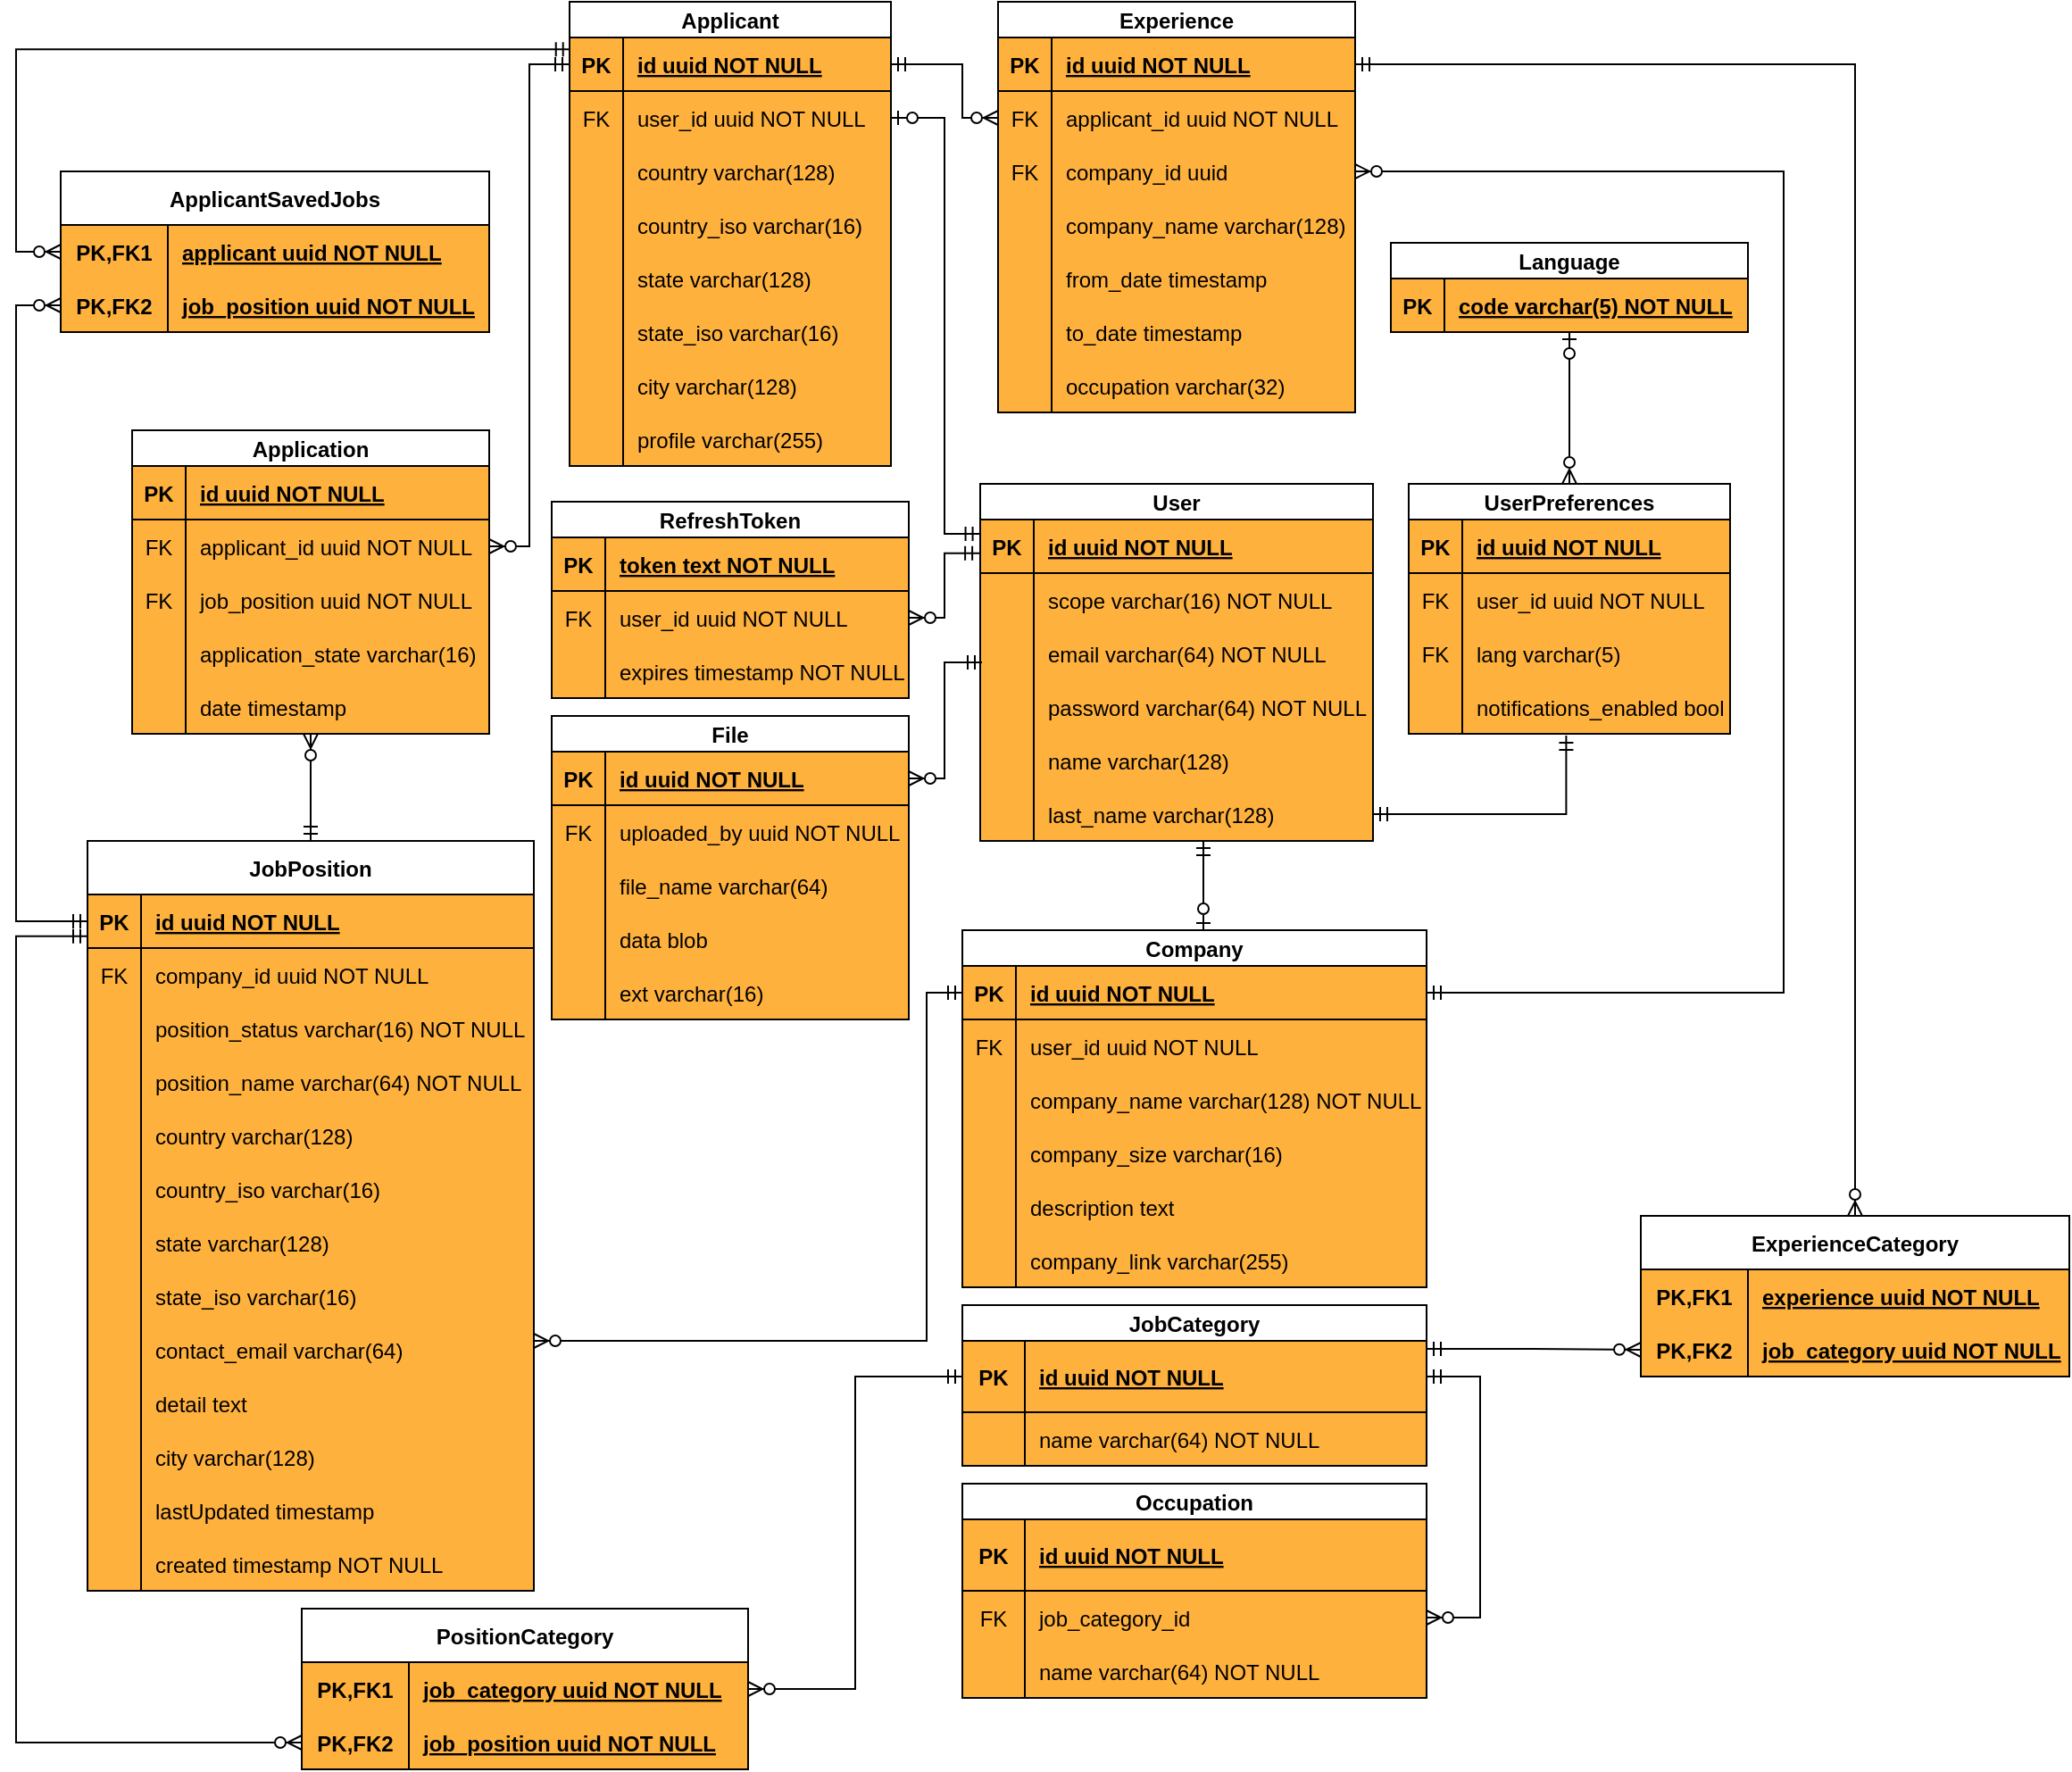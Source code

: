 <mxfile version="19.0.3" type="device"><diagram id="R2lEEEUBdFMjLlhIrx00" name="Page-1"><mxGraphModel dx="2523" dy="1029" grid="1" gridSize="10" guides="1" tooltips="1" connect="1" arrows="1" fold="1" page="1" pageScale="1" pageWidth="850" pageHeight="1100" math="0" shadow="0" extFonts="Permanent Marker^https://fonts.googleapis.com/css?family=Permanent+Marker"><root><mxCell id="0"/><mxCell id="1" parent="0"/><mxCell id="CkSuaa5i9W2-ECU45eLG-1" value="Applicant" style="shape=table;startSize=20;container=1;collapsible=1;childLayout=tableLayout;fixedRows=1;rowLines=0;fontStyle=1;align=center;resizeLast=1;labelBackgroundColor=none;labelBorderColor=none;swimlaneFillColor=#FFB13D;" parent="1" vertex="1"><mxGeometry x="-240" y="120" width="180" height="260" as="geometry"/></mxCell><mxCell id="CkSuaa5i9W2-ECU45eLG-2" value="" style="shape=tableRow;horizontal=0;startSize=0;swimlaneHead=0;swimlaneBody=0;fillColor=none;collapsible=0;dropTarget=0;points=[[0,0.5],[1,0.5]];portConstraint=eastwest;top=0;left=0;right=0;bottom=1;" parent="CkSuaa5i9W2-ECU45eLG-1" vertex="1"><mxGeometry y="20" width="180" height="30" as="geometry"/></mxCell><mxCell id="CkSuaa5i9W2-ECU45eLG-3" value="PK" style="shape=partialRectangle;connectable=0;fillColor=none;top=0;left=0;bottom=0;right=0;fontStyle=1;overflow=hidden;" parent="CkSuaa5i9W2-ECU45eLG-2" vertex="1"><mxGeometry width="30" height="30" as="geometry"><mxRectangle width="30" height="30" as="alternateBounds"/></mxGeometry></mxCell><mxCell id="CkSuaa5i9W2-ECU45eLG-4" value="id uuid NOT NULL" style="shape=partialRectangle;connectable=0;fillColor=none;top=0;left=0;bottom=0;right=0;align=left;spacingLeft=6;fontStyle=5;overflow=hidden;" parent="CkSuaa5i9W2-ECU45eLG-2" vertex="1"><mxGeometry x="30" width="150" height="30" as="geometry"><mxRectangle width="150" height="30" as="alternateBounds"/></mxGeometry></mxCell><mxCell id="CkSuaa5i9W2-ECU45eLG-101" value="" style="shape=tableRow;horizontal=0;startSize=0;swimlaneHead=0;swimlaneBody=0;fillColor=none;collapsible=0;dropTarget=0;points=[[0,0.5],[1,0.5]];portConstraint=eastwest;top=0;left=0;right=0;bottom=0;" parent="CkSuaa5i9W2-ECU45eLG-1" vertex="1"><mxGeometry y="50" width="180" height="30" as="geometry"/></mxCell><mxCell id="CkSuaa5i9W2-ECU45eLG-102" value="FK" style="shape=partialRectangle;connectable=0;fillColor=none;top=0;left=0;bottom=0;right=0;fontStyle=0;overflow=hidden;" parent="CkSuaa5i9W2-ECU45eLG-101" vertex="1"><mxGeometry width="30" height="30" as="geometry"><mxRectangle width="30" height="30" as="alternateBounds"/></mxGeometry></mxCell><mxCell id="CkSuaa5i9W2-ECU45eLG-103" value="user_id uuid NOT NULL" style="shape=partialRectangle;connectable=0;fillColor=none;top=0;left=0;bottom=0;right=0;align=left;spacingLeft=6;fontStyle=0;overflow=hidden;" parent="CkSuaa5i9W2-ECU45eLG-101" vertex="1"><mxGeometry x="30" width="150" height="30" as="geometry"><mxRectangle width="150" height="30" as="alternateBounds"/></mxGeometry></mxCell><mxCell id="CkSuaa5i9W2-ECU45eLG-5" value="" style="shape=tableRow;horizontal=0;startSize=0;swimlaneHead=0;swimlaneBody=0;fillColor=none;collapsible=0;dropTarget=0;points=[[0,0.5],[1,0.5]];portConstraint=eastwest;top=0;left=0;right=0;bottom=0;" parent="CkSuaa5i9W2-ECU45eLG-1" vertex="1"><mxGeometry y="80" width="180" height="30" as="geometry"/></mxCell><mxCell id="CkSuaa5i9W2-ECU45eLG-6" value="" style="shape=partialRectangle;connectable=0;fillColor=none;top=0;left=0;bottom=0;right=0;editable=1;overflow=hidden;" parent="CkSuaa5i9W2-ECU45eLG-5" vertex="1"><mxGeometry width="30" height="30" as="geometry"><mxRectangle width="30" height="30" as="alternateBounds"/></mxGeometry></mxCell><mxCell id="CkSuaa5i9W2-ECU45eLG-7" value="country varchar(128)" style="shape=partialRectangle;connectable=0;fillColor=none;top=0;left=0;bottom=0;right=0;align=left;spacingLeft=6;overflow=hidden;" parent="CkSuaa5i9W2-ECU45eLG-5" vertex="1"><mxGeometry x="30" width="150" height="30" as="geometry"><mxRectangle width="150" height="30" as="alternateBounds"/></mxGeometry></mxCell><mxCell id="NAtlaYRXuQCLauFxZEaI-29" value="" style="shape=tableRow;horizontal=0;startSize=0;swimlaneHead=0;swimlaneBody=0;fillColor=none;collapsible=0;dropTarget=0;points=[[0,0.5],[1,0.5]];portConstraint=eastwest;top=0;left=0;right=0;bottom=0;" parent="CkSuaa5i9W2-ECU45eLG-1" vertex="1"><mxGeometry y="110" width="180" height="30" as="geometry"/></mxCell><mxCell id="NAtlaYRXuQCLauFxZEaI-30" value="" style="shape=partialRectangle;connectable=0;fillColor=none;top=0;left=0;bottom=0;right=0;editable=1;overflow=hidden;" parent="NAtlaYRXuQCLauFxZEaI-29" vertex="1"><mxGeometry width="30" height="30" as="geometry"><mxRectangle width="30" height="30" as="alternateBounds"/></mxGeometry></mxCell><mxCell id="NAtlaYRXuQCLauFxZEaI-31" value="country_iso varchar(16)" style="shape=partialRectangle;connectable=0;fillColor=none;top=0;left=0;bottom=0;right=0;align=left;spacingLeft=6;overflow=hidden;" parent="NAtlaYRXuQCLauFxZEaI-29" vertex="1"><mxGeometry x="30" width="150" height="30" as="geometry"><mxRectangle width="150" height="30" as="alternateBounds"/></mxGeometry></mxCell><mxCell id="CkSuaa5i9W2-ECU45eLG-8" value="" style="shape=tableRow;horizontal=0;startSize=0;swimlaneHead=0;swimlaneBody=0;fillColor=none;collapsible=0;dropTarget=0;points=[[0,0.5],[1,0.5]];portConstraint=eastwest;top=0;left=0;right=0;bottom=0;" parent="CkSuaa5i9W2-ECU45eLG-1" vertex="1"><mxGeometry y="140" width="180" height="30" as="geometry"/></mxCell><mxCell id="CkSuaa5i9W2-ECU45eLG-9" value="" style="shape=partialRectangle;connectable=0;fillColor=none;top=0;left=0;bottom=0;right=0;editable=1;overflow=hidden;" parent="CkSuaa5i9W2-ECU45eLG-8" vertex="1"><mxGeometry width="30" height="30" as="geometry"><mxRectangle width="30" height="30" as="alternateBounds"/></mxGeometry></mxCell><mxCell id="CkSuaa5i9W2-ECU45eLG-10" value="state varchar(128)" style="shape=partialRectangle;connectable=0;fillColor=none;top=0;left=0;bottom=0;right=0;align=left;spacingLeft=6;overflow=hidden;" parent="CkSuaa5i9W2-ECU45eLG-8" vertex="1"><mxGeometry x="30" width="150" height="30" as="geometry"><mxRectangle width="150" height="30" as="alternateBounds"/></mxGeometry></mxCell><mxCell id="NAtlaYRXuQCLauFxZEaI-25" value="" style="shape=tableRow;horizontal=0;startSize=0;swimlaneHead=0;swimlaneBody=0;fillColor=none;collapsible=0;dropTarget=0;points=[[0,0.5],[1,0.5]];portConstraint=eastwest;top=0;left=0;right=0;bottom=0;" parent="CkSuaa5i9W2-ECU45eLG-1" vertex="1"><mxGeometry y="170" width="180" height="30" as="geometry"/></mxCell><mxCell id="NAtlaYRXuQCLauFxZEaI-26" value="" style="shape=partialRectangle;connectable=0;fillColor=none;top=0;left=0;bottom=0;right=0;editable=1;overflow=hidden;" parent="NAtlaYRXuQCLauFxZEaI-25" vertex="1"><mxGeometry width="30" height="30" as="geometry"><mxRectangle width="30" height="30" as="alternateBounds"/></mxGeometry></mxCell><mxCell id="NAtlaYRXuQCLauFxZEaI-27" value="state_iso varchar(16)" style="shape=partialRectangle;connectable=0;fillColor=none;top=0;left=0;bottom=0;right=0;align=left;spacingLeft=6;overflow=hidden;" parent="NAtlaYRXuQCLauFxZEaI-25" vertex="1"><mxGeometry x="30" width="150" height="30" as="geometry"><mxRectangle width="150" height="30" as="alternateBounds"/></mxGeometry></mxCell><mxCell id="CkSuaa5i9W2-ECU45eLG-11" value="" style="shape=tableRow;horizontal=0;startSize=0;swimlaneHead=0;swimlaneBody=0;fillColor=none;collapsible=0;dropTarget=0;points=[[0,0.5],[1,0.5]];portConstraint=eastwest;top=0;left=0;right=0;bottom=0;" parent="CkSuaa5i9W2-ECU45eLG-1" vertex="1"><mxGeometry y="200" width="180" height="30" as="geometry"/></mxCell><mxCell id="CkSuaa5i9W2-ECU45eLG-12" value="" style="shape=partialRectangle;connectable=0;fillColor=none;top=0;left=0;bottom=0;right=0;editable=1;overflow=hidden;" parent="CkSuaa5i9W2-ECU45eLG-11" vertex="1"><mxGeometry width="30" height="30" as="geometry"><mxRectangle width="30" height="30" as="alternateBounds"/></mxGeometry></mxCell><mxCell id="CkSuaa5i9W2-ECU45eLG-13" value="city varchar(128)" style="shape=partialRectangle;connectable=0;fillColor=none;top=0;left=0;bottom=0;right=0;align=left;spacingLeft=6;overflow=hidden;" parent="CkSuaa5i9W2-ECU45eLG-11" vertex="1"><mxGeometry x="30" width="150" height="30" as="geometry"><mxRectangle width="150" height="30" as="alternateBounds"/></mxGeometry></mxCell><mxCell id="CkSuaa5i9W2-ECU45eLG-97" value="" style="shape=tableRow;horizontal=0;startSize=0;swimlaneHead=0;swimlaneBody=0;fillColor=none;collapsible=0;dropTarget=0;points=[[0,0.5],[1,0.5]];portConstraint=eastwest;top=0;left=0;right=0;bottom=0;" parent="CkSuaa5i9W2-ECU45eLG-1" vertex="1"><mxGeometry y="230" width="180" height="30" as="geometry"/></mxCell><mxCell id="CkSuaa5i9W2-ECU45eLG-98" value="" style="shape=partialRectangle;connectable=0;fillColor=none;top=0;left=0;bottom=0;right=0;editable=1;overflow=hidden;" parent="CkSuaa5i9W2-ECU45eLG-97" vertex="1"><mxGeometry width="30" height="30" as="geometry"><mxRectangle width="30" height="30" as="alternateBounds"/></mxGeometry></mxCell><mxCell id="CkSuaa5i9W2-ECU45eLG-99" value="profile varchar(255)" style="shape=partialRectangle;connectable=0;fillColor=none;top=0;left=0;bottom=0;right=0;align=left;spacingLeft=6;overflow=hidden;" parent="CkSuaa5i9W2-ECU45eLG-97" vertex="1"><mxGeometry x="30" width="150" height="30" as="geometry"><mxRectangle width="150" height="30" as="alternateBounds"/></mxGeometry></mxCell><mxCell id="CkSuaa5i9W2-ECU45eLG-14" value="Application" style="shape=table;startSize=20;container=1;collapsible=1;childLayout=tableLayout;fixedRows=1;rowLines=0;fontStyle=1;align=center;resizeLast=1;swimlaneFillColor=#FFB13D;" parent="1" vertex="1"><mxGeometry x="-485" y="360" width="200" height="170" as="geometry"><mxRectangle x="320" y="380" width="100" height="20" as="alternateBounds"/></mxGeometry></mxCell><mxCell id="CkSuaa5i9W2-ECU45eLG-15" value="" style="shape=tableRow;horizontal=0;startSize=0;swimlaneHead=0;swimlaneBody=0;fillColor=none;collapsible=0;dropTarget=0;points=[[0,0.5],[1,0.5]];portConstraint=eastwest;top=0;left=0;right=0;bottom=1;" parent="CkSuaa5i9W2-ECU45eLG-14" vertex="1"><mxGeometry y="20" width="200" height="30" as="geometry"/></mxCell><mxCell id="CkSuaa5i9W2-ECU45eLG-16" value="PK" style="shape=partialRectangle;connectable=0;fillColor=none;top=0;left=0;bottom=0;right=0;fontStyle=1;overflow=hidden;" parent="CkSuaa5i9W2-ECU45eLG-15" vertex="1"><mxGeometry width="30" height="30" as="geometry"><mxRectangle width="30" height="30" as="alternateBounds"/></mxGeometry></mxCell><mxCell id="CkSuaa5i9W2-ECU45eLG-17" value="id uuid NOT NULL" style="shape=partialRectangle;connectable=0;fillColor=none;top=0;left=0;bottom=0;right=0;align=left;spacingLeft=6;fontStyle=5;overflow=hidden;" parent="CkSuaa5i9W2-ECU45eLG-15" vertex="1"><mxGeometry x="30" width="170" height="30" as="geometry"><mxRectangle width="170" height="30" as="alternateBounds"/></mxGeometry></mxCell><mxCell id="CkSuaa5i9W2-ECU45eLG-136" value="" style="shape=tableRow;horizontal=0;startSize=0;swimlaneHead=0;swimlaneBody=0;fillColor=none;collapsible=0;dropTarget=0;points=[[0,0.5],[1,0.5]];portConstraint=eastwest;top=0;left=0;right=0;bottom=0;" parent="CkSuaa5i9W2-ECU45eLG-14" vertex="1"><mxGeometry y="50" width="200" height="30" as="geometry"/></mxCell><mxCell id="CkSuaa5i9W2-ECU45eLG-137" value="FK" style="shape=partialRectangle;connectable=0;fillColor=none;top=0;left=0;bottom=0;right=0;fontStyle=0;overflow=hidden;" parent="CkSuaa5i9W2-ECU45eLG-136" vertex="1"><mxGeometry width="30" height="30" as="geometry"><mxRectangle width="30" height="30" as="alternateBounds"/></mxGeometry></mxCell><mxCell id="CkSuaa5i9W2-ECU45eLG-138" value="applicant_id uuid NOT NULL" style="shape=partialRectangle;connectable=0;fillColor=none;top=0;left=0;bottom=0;right=0;align=left;spacingLeft=6;fontStyle=0;overflow=hidden;" parent="CkSuaa5i9W2-ECU45eLG-136" vertex="1"><mxGeometry x="30" width="170" height="30" as="geometry"><mxRectangle width="170" height="30" as="alternateBounds"/></mxGeometry></mxCell><mxCell id="CkSuaa5i9W2-ECU45eLG-162" value="" style="shape=tableRow;horizontal=0;startSize=0;swimlaneHead=0;swimlaneBody=0;fillColor=none;collapsible=0;dropTarget=0;points=[[0,0.5],[1,0.5]];portConstraint=eastwest;top=0;left=0;right=0;bottom=0;" parent="CkSuaa5i9W2-ECU45eLG-14" vertex="1"><mxGeometry y="80" width="200" height="30" as="geometry"/></mxCell><mxCell id="CkSuaa5i9W2-ECU45eLG-163" value="FK" style="shape=partialRectangle;connectable=0;fillColor=none;top=0;left=0;bottom=0;right=0;fontStyle=0;overflow=hidden;" parent="CkSuaa5i9W2-ECU45eLG-162" vertex="1"><mxGeometry width="30" height="30" as="geometry"><mxRectangle width="30" height="30" as="alternateBounds"/></mxGeometry></mxCell><mxCell id="CkSuaa5i9W2-ECU45eLG-164" value="job_position uuid NOT NULL" style="shape=partialRectangle;connectable=0;fillColor=none;top=0;left=0;bottom=0;right=0;align=left;spacingLeft=6;fontStyle=0;overflow=hidden;" parent="CkSuaa5i9W2-ECU45eLG-162" vertex="1"><mxGeometry x="30" width="170" height="30" as="geometry"><mxRectangle width="170" height="30" as="alternateBounds"/></mxGeometry></mxCell><mxCell id="CkSuaa5i9W2-ECU45eLG-141" value="" style="shape=tableRow;horizontal=0;startSize=0;swimlaneHead=0;swimlaneBody=0;fillColor=none;collapsible=0;dropTarget=0;points=[[0,0.5],[1,0.5]];portConstraint=eastwest;top=0;left=0;right=0;bottom=0;" parent="CkSuaa5i9W2-ECU45eLG-14" vertex="1"><mxGeometry y="110" width="200" height="30" as="geometry"/></mxCell><mxCell id="CkSuaa5i9W2-ECU45eLG-142" value="" style="shape=partialRectangle;connectable=0;fillColor=none;top=0;left=0;bottom=0;right=0;editable=1;overflow=hidden;" parent="CkSuaa5i9W2-ECU45eLG-141" vertex="1"><mxGeometry width="30" height="30" as="geometry"><mxRectangle width="30" height="30" as="alternateBounds"/></mxGeometry></mxCell><mxCell id="CkSuaa5i9W2-ECU45eLG-143" value="application_state varchar(16)" style="shape=partialRectangle;connectable=0;fillColor=none;top=0;left=0;bottom=0;right=0;align=left;spacingLeft=6;overflow=hidden;" parent="CkSuaa5i9W2-ECU45eLG-141" vertex="1"><mxGeometry x="30" width="170" height="30" as="geometry"><mxRectangle width="170" height="30" as="alternateBounds"/></mxGeometry></mxCell><mxCell id="CkSuaa5i9W2-ECU45eLG-145" value="" style="shape=tableRow;horizontal=0;startSize=0;swimlaneHead=0;swimlaneBody=0;fillColor=none;collapsible=0;dropTarget=0;points=[[0,0.5],[1,0.5]];portConstraint=eastwest;top=0;left=0;right=0;bottom=0;" parent="CkSuaa5i9W2-ECU45eLG-14" vertex="1"><mxGeometry y="140" width="200" height="30" as="geometry"/></mxCell><mxCell id="CkSuaa5i9W2-ECU45eLG-146" value="" style="shape=partialRectangle;connectable=0;fillColor=none;top=0;left=0;bottom=0;right=0;editable=1;overflow=hidden;" parent="CkSuaa5i9W2-ECU45eLG-145" vertex="1"><mxGeometry width="30" height="30" as="geometry"><mxRectangle width="30" height="30" as="alternateBounds"/></mxGeometry></mxCell><mxCell id="CkSuaa5i9W2-ECU45eLG-147" value="date timestamp" style="shape=partialRectangle;connectable=0;fillColor=none;top=0;left=0;bottom=0;right=0;align=left;spacingLeft=6;overflow=hidden;" parent="CkSuaa5i9W2-ECU45eLG-145" vertex="1"><mxGeometry x="30" width="170" height="30" as="geometry"><mxRectangle width="170" height="30" as="alternateBounds"/></mxGeometry></mxCell><mxCell id="CkSuaa5i9W2-ECU45eLG-27" value="Company" style="shape=table;startSize=20;container=1;collapsible=1;childLayout=tableLayout;fixedRows=1;rowLines=0;fontStyle=1;align=center;resizeLast=1;swimlaneFillColor=#FFB13D;" parent="1" vertex="1"><mxGeometry x="-20" y="640" width="260" height="200" as="geometry"/></mxCell><mxCell id="CkSuaa5i9W2-ECU45eLG-28" value="" style="shape=tableRow;horizontal=0;startSize=0;swimlaneHead=0;swimlaneBody=0;fillColor=none;collapsible=0;dropTarget=0;points=[[0,0.5],[1,0.5]];portConstraint=eastwest;top=0;left=0;right=0;bottom=1;" parent="CkSuaa5i9W2-ECU45eLG-27" vertex="1"><mxGeometry y="20" width="260" height="30" as="geometry"/></mxCell><mxCell id="CkSuaa5i9W2-ECU45eLG-29" value="PK" style="shape=partialRectangle;connectable=0;fillColor=none;top=0;left=0;bottom=0;right=0;fontStyle=1;overflow=hidden;" parent="CkSuaa5i9W2-ECU45eLG-28" vertex="1"><mxGeometry width="30" height="30" as="geometry"><mxRectangle width="30" height="30" as="alternateBounds"/></mxGeometry></mxCell><mxCell id="CkSuaa5i9W2-ECU45eLG-30" value="id uuid NOT NULL" style="shape=partialRectangle;connectable=0;fillColor=none;top=0;left=0;bottom=0;right=0;align=left;spacingLeft=6;fontStyle=5;overflow=hidden;" parent="CkSuaa5i9W2-ECU45eLG-28" vertex="1"><mxGeometry x="30" width="230" height="30" as="geometry"><mxRectangle width="230" height="30" as="alternateBounds"/></mxGeometry></mxCell><mxCell id="CkSuaa5i9W2-ECU45eLG-197" value="" style="shape=tableRow;horizontal=0;startSize=0;swimlaneHead=0;swimlaneBody=0;fillColor=none;collapsible=0;dropTarget=0;points=[[0,0.5],[1,0.5]];portConstraint=eastwest;top=0;left=0;right=0;bottom=0;" parent="CkSuaa5i9W2-ECU45eLG-27" vertex="1"><mxGeometry y="50" width="260" height="30" as="geometry"/></mxCell><mxCell id="CkSuaa5i9W2-ECU45eLG-198" value="FK" style="shape=partialRectangle;connectable=0;fillColor=none;top=0;left=0;bottom=0;right=0;fontStyle=0;overflow=hidden;" parent="CkSuaa5i9W2-ECU45eLG-197" vertex="1"><mxGeometry width="30" height="30" as="geometry"><mxRectangle width="30" height="30" as="alternateBounds"/></mxGeometry></mxCell><mxCell id="CkSuaa5i9W2-ECU45eLG-199" value="user_id uuid NOT NULL" style="shape=partialRectangle;connectable=0;fillColor=none;top=0;left=0;bottom=0;right=0;align=left;spacingLeft=6;fontStyle=0;overflow=hidden;" parent="CkSuaa5i9W2-ECU45eLG-197" vertex="1"><mxGeometry x="30" width="230" height="30" as="geometry"><mxRectangle width="230" height="30" as="alternateBounds"/></mxGeometry></mxCell><mxCell id="CkSuaa5i9W2-ECU45eLG-34" value="" style="shape=tableRow;horizontal=0;startSize=0;swimlaneHead=0;swimlaneBody=0;fillColor=none;collapsible=0;dropTarget=0;points=[[0,0.5],[1,0.5]];portConstraint=eastwest;top=0;left=0;right=0;bottom=0;" parent="CkSuaa5i9W2-ECU45eLG-27" vertex="1"><mxGeometry y="80" width="260" height="30" as="geometry"/></mxCell><mxCell id="CkSuaa5i9W2-ECU45eLG-35" value="" style="shape=partialRectangle;connectable=0;fillColor=none;top=0;left=0;bottom=0;right=0;editable=1;overflow=hidden;" parent="CkSuaa5i9W2-ECU45eLG-34" vertex="1"><mxGeometry width="30" height="30" as="geometry"><mxRectangle width="30" height="30" as="alternateBounds"/></mxGeometry></mxCell><mxCell id="CkSuaa5i9W2-ECU45eLG-36" value="company_name varchar(128) NOT NULL" style="shape=partialRectangle;connectable=0;fillColor=none;top=0;left=0;bottom=0;right=0;align=left;spacingLeft=6;overflow=hidden;" parent="CkSuaa5i9W2-ECU45eLG-34" vertex="1"><mxGeometry x="30" width="230" height="30" as="geometry"><mxRectangle width="230" height="30" as="alternateBounds"/></mxGeometry></mxCell><mxCell id="8o4i8CNLVn3KkMKh3STi-8" value="" style="shape=tableRow;horizontal=0;startSize=0;swimlaneHead=0;swimlaneBody=0;fillColor=none;collapsible=0;dropTarget=0;points=[[0,0.5],[1,0.5]];portConstraint=eastwest;top=0;left=0;right=0;bottom=0;" parent="CkSuaa5i9W2-ECU45eLG-27" vertex="1"><mxGeometry y="110" width="260" height="30" as="geometry"/></mxCell><mxCell id="8o4i8CNLVn3KkMKh3STi-9" value="" style="shape=partialRectangle;connectable=0;fillColor=none;top=0;left=0;bottom=0;right=0;editable=1;overflow=hidden;" parent="8o4i8CNLVn3KkMKh3STi-8" vertex="1"><mxGeometry width="30" height="30" as="geometry"><mxRectangle width="30" height="30" as="alternateBounds"/></mxGeometry></mxCell><mxCell id="8o4i8CNLVn3KkMKh3STi-10" value="company_size varchar(16)" style="shape=partialRectangle;connectable=0;fillColor=none;top=0;left=0;bottom=0;right=0;align=left;spacingLeft=6;overflow=hidden;" parent="8o4i8CNLVn3KkMKh3STi-8" vertex="1"><mxGeometry x="30" width="230" height="30" as="geometry"><mxRectangle width="230" height="30" as="alternateBounds"/></mxGeometry></mxCell><mxCell id="LhY12gXk-d7xMy7h7sn--10" value="" style="shape=tableRow;horizontal=0;startSize=0;swimlaneHead=0;swimlaneBody=0;fillColor=none;collapsible=0;dropTarget=0;points=[[0,0.5],[1,0.5]];portConstraint=eastwest;top=0;left=0;right=0;bottom=0;" parent="CkSuaa5i9W2-ECU45eLG-27" vertex="1"><mxGeometry y="140" width="260" height="30" as="geometry"/></mxCell><mxCell id="LhY12gXk-d7xMy7h7sn--11" value="" style="shape=partialRectangle;connectable=0;fillColor=none;top=0;left=0;bottom=0;right=0;editable=1;overflow=hidden;" parent="LhY12gXk-d7xMy7h7sn--10" vertex="1"><mxGeometry width="30" height="30" as="geometry"><mxRectangle width="30" height="30" as="alternateBounds"/></mxGeometry></mxCell><mxCell id="LhY12gXk-d7xMy7h7sn--12" value="description text" style="shape=partialRectangle;connectable=0;fillColor=none;top=0;left=0;bottom=0;right=0;align=left;spacingLeft=6;overflow=hidden;" parent="LhY12gXk-d7xMy7h7sn--10" vertex="1"><mxGeometry x="30" width="230" height="30" as="geometry"><mxRectangle width="230" height="30" as="alternateBounds"/></mxGeometry></mxCell><mxCell id="CkSuaa5i9W2-ECU45eLG-37" value="" style="shape=tableRow;horizontal=0;startSize=0;swimlaneHead=0;swimlaneBody=0;fillColor=none;collapsible=0;dropTarget=0;points=[[0,0.5],[1,0.5]];portConstraint=eastwest;top=0;left=0;right=0;bottom=0;" parent="CkSuaa5i9W2-ECU45eLG-27" vertex="1"><mxGeometry y="170" width="260" height="30" as="geometry"/></mxCell><mxCell id="CkSuaa5i9W2-ECU45eLG-38" value="" style="shape=partialRectangle;connectable=0;fillColor=none;top=0;left=0;bottom=0;right=0;editable=1;overflow=hidden;" parent="CkSuaa5i9W2-ECU45eLG-37" vertex="1"><mxGeometry width="30" height="30" as="geometry"><mxRectangle width="30" height="30" as="alternateBounds"/></mxGeometry></mxCell><mxCell id="CkSuaa5i9W2-ECU45eLG-39" value="company_link varchar(255)" style="shape=partialRectangle;connectable=0;fillColor=none;top=0;left=0;bottom=0;right=0;align=left;spacingLeft=6;overflow=hidden;" parent="CkSuaa5i9W2-ECU45eLG-37" vertex="1"><mxGeometry x="30" width="230" height="30" as="geometry"><mxRectangle width="230" height="30" as="alternateBounds"/></mxGeometry></mxCell><mxCell id="CkSuaa5i9W2-ECU45eLG-40" value="Experience" style="shape=table;startSize=20;container=1;collapsible=1;childLayout=tableLayout;fixedRows=1;rowLines=0;fontStyle=1;align=center;resizeLast=1;swimlaneFillColor=#FFB13D;" parent="1" vertex="1"><mxGeometry y="120" width="200" height="230" as="geometry"/></mxCell><mxCell id="CkSuaa5i9W2-ECU45eLG-41" value="" style="shape=tableRow;horizontal=0;startSize=0;swimlaneHead=0;swimlaneBody=0;fillColor=none;collapsible=0;dropTarget=0;points=[[0,0.5],[1,0.5]];portConstraint=eastwest;top=0;left=0;right=0;bottom=1;" parent="CkSuaa5i9W2-ECU45eLG-40" vertex="1"><mxGeometry y="20" width="200" height="30" as="geometry"/></mxCell><mxCell id="CkSuaa5i9W2-ECU45eLG-42" value="PK" style="shape=partialRectangle;connectable=0;fillColor=none;top=0;left=0;bottom=0;right=0;fontStyle=1;overflow=hidden;" parent="CkSuaa5i9W2-ECU45eLG-41" vertex="1"><mxGeometry width="30" height="30" as="geometry"><mxRectangle width="30" height="30" as="alternateBounds"/></mxGeometry></mxCell><mxCell id="CkSuaa5i9W2-ECU45eLG-43" value="id uuid NOT NULL" style="shape=partialRectangle;connectable=0;fillColor=none;top=0;left=0;bottom=0;right=0;align=left;spacingLeft=6;fontStyle=5;overflow=hidden;" parent="CkSuaa5i9W2-ECU45eLG-41" vertex="1"><mxGeometry x="30" width="170" height="30" as="geometry"><mxRectangle width="170" height="30" as="alternateBounds"/></mxGeometry></mxCell><mxCell id="CkSuaa5i9W2-ECU45eLG-129" value="" style="shape=tableRow;horizontal=0;startSize=0;swimlaneHead=0;swimlaneBody=0;fillColor=none;collapsible=0;dropTarget=0;points=[[0,0.5],[1,0.5]];portConstraint=eastwest;top=0;left=0;right=0;bottom=0;" parent="CkSuaa5i9W2-ECU45eLG-40" vertex="1"><mxGeometry y="50" width="200" height="30" as="geometry"/></mxCell><mxCell id="CkSuaa5i9W2-ECU45eLG-130" value="FK" style="shape=partialRectangle;connectable=0;fillColor=none;top=0;left=0;bottom=0;right=0;fontStyle=0;overflow=hidden;" parent="CkSuaa5i9W2-ECU45eLG-129" vertex="1"><mxGeometry width="30" height="30" as="geometry"><mxRectangle width="30" height="30" as="alternateBounds"/></mxGeometry></mxCell><mxCell id="CkSuaa5i9W2-ECU45eLG-131" value="applicant_id uuid NOT NULL" style="shape=partialRectangle;connectable=0;fillColor=none;top=0;left=0;bottom=0;right=0;align=left;spacingLeft=6;fontStyle=0;overflow=hidden;" parent="CkSuaa5i9W2-ECU45eLG-129" vertex="1"><mxGeometry x="30" width="170" height="30" as="geometry"><mxRectangle width="170" height="30" as="alternateBounds"/></mxGeometry></mxCell><mxCell id="CkSuaa5i9W2-ECU45eLG-216" value="" style="shape=tableRow;horizontal=0;startSize=0;swimlaneHead=0;swimlaneBody=0;fillColor=none;collapsible=0;dropTarget=0;points=[[0,0.5],[1,0.5]];portConstraint=eastwest;top=0;left=0;right=0;bottom=0;" parent="CkSuaa5i9W2-ECU45eLG-40" vertex="1"><mxGeometry y="80" width="200" height="30" as="geometry"/></mxCell><mxCell id="CkSuaa5i9W2-ECU45eLG-217" value="FK" style="shape=partialRectangle;connectable=0;fillColor=none;top=0;left=0;bottom=0;right=0;fontStyle=0;overflow=hidden;" parent="CkSuaa5i9W2-ECU45eLG-216" vertex="1"><mxGeometry width="30" height="30" as="geometry"><mxRectangle width="30" height="30" as="alternateBounds"/></mxGeometry></mxCell><mxCell id="CkSuaa5i9W2-ECU45eLG-218" value="company_id uuid" style="shape=partialRectangle;connectable=0;fillColor=none;top=0;left=0;bottom=0;right=0;align=left;spacingLeft=6;fontStyle=0;overflow=hidden;" parent="CkSuaa5i9W2-ECU45eLG-216" vertex="1"><mxGeometry x="30" width="170" height="30" as="geometry"><mxRectangle width="170" height="30" as="alternateBounds"/></mxGeometry></mxCell><mxCell id="CkSuaa5i9W2-ECU45eLG-221" value="" style="shape=tableRow;horizontal=0;startSize=0;swimlaneHead=0;swimlaneBody=0;fillColor=none;collapsible=0;dropTarget=0;points=[[0,0.5],[1,0.5]];portConstraint=eastwest;top=0;left=0;right=0;bottom=0;" parent="CkSuaa5i9W2-ECU45eLG-40" vertex="1"><mxGeometry y="110" width="200" height="30" as="geometry"/></mxCell><mxCell id="CkSuaa5i9W2-ECU45eLG-222" value="" style="shape=partialRectangle;connectable=0;fillColor=none;top=0;left=0;bottom=0;right=0;editable=1;overflow=hidden;" parent="CkSuaa5i9W2-ECU45eLG-221" vertex="1"><mxGeometry width="30" height="30" as="geometry"><mxRectangle width="30" height="30" as="alternateBounds"/></mxGeometry></mxCell><mxCell id="CkSuaa5i9W2-ECU45eLG-223" value="company_name varchar(128)" style="shape=partialRectangle;connectable=0;fillColor=none;top=0;left=0;bottom=0;right=0;align=left;spacingLeft=6;overflow=hidden;" parent="CkSuaa5i9W2-ECU45eLG-221" vertex="1"><mxGeometry x="30" width="170" height="30" as="geometry"><mxRectangle width="170" height="30" as="alternateBounds"/></mxGeometry></mxCell><mxCell id="CkSuaa5i9W2-ECU45eLG-225" value="" style="shape=tableRow;horizontal=0;startSize=0;swimlaneHead=0;swimlaneBody=0;fillColor=none;collapsible=0;dropTarget=0;points=[[0,0.5],[1,0.5]];portConstraint=eastwest;top=0;left=0;right=0;bottom=0;" parent="CkSuaa5i9W2-ECU45eLG-40" vertex="1"><mxGeometry y="140" width="200" height="30" as="geometry"/></mxCell><mxCell id="CkSuaa5i9W2-ECU45eLG-226" value="" style="shape=partialRectangle;connectable=0;fillColor=none;top=0;left=0;bottom=0;right=0;editable=1;overflow=hidden;" parent="CkSuaa5i9W2-ECU45eLG-225" vertex="1"><mxGeometry width="30" height="30" as="geometry"><mxRectangle width="30" height="30" as="alternateBounds"/></mxGeometry></mxCell><mxCell id="CkSuaa5i9W2-ECU45eLG-227" value="from_date timestamp" style="shape=partialRectangle;connectable=0;fillColor=none;top=0;left=0;bottom=0;right=0;align=left;spacingLeft=6;overflow=hidden;" parent="CkSuaa5i9W2-ECU45eLG-225" vertex="1"><mxGeometry x="30" width="170" height="30" as="geometry"><mxRectangle width="170" height="30" as="alternateBounds"/></mxGeometry></mxCell><mxCell id="CkSuaa5i9W2-ECU45eLG-229" value="" style="shape=tableRow;horizontal=0;startSize=0;swimlaneHead=0;swimlaneBody=0;fillColor=none;collapsible=0;dropTarget=0;points=[[0,0.5],[1,0.5]];portConstraint=eastwest;top=0;left=0;right=0;bottom=0;" parent="CkSuaa5i9W2-ECU45eLG-40" vertex="1"><mxGeometry y="170" width="200" height="30" as="geometry"/></mxCell><mxCell id="CkSuaa5i9W2-ECU45eLG-230" value="" style="shape=partialRectangle;connectable=0;fillColor=none;top=0;left=0;bottom=0;right=0;editable=1;overflow=hidden;" parent="CkSuaa5i9W2-ECU45eLG-229" vertex="1"><mxGeometry width="30" height="30" as="geometry"><mxRectangle width="30" height="30" as="alternateBounds"/></mxGeometry></mxCell><mxCell id="CkSuaa5i9W2-ECU45eLG-231" value="to_date timestamp" style="shape=partialRectangle;connectable=0;fillColor=none;top=0;left=0;bottom=0;right=0;align=left;spacingLeft=6;overflow=hidden;" parent="CkSuaa5i9W2-ECU45eLG-229" vertex="1"><mxGeometry x="30" width="170" height="30" as="geometry"><mxRectangle width="170" height="30" as="alternateBounds"/></mxGeometry></mxCell><mxCell id="r0GoA5MwfqIia-vqB8ta-2" value="" style="shape=tableRow;horizontal=0;startSize=0;swimlaneHead=0;swimlaneBody=0;fillColor=none;collapsible=0;dropTarget=0;points=[[0,0.5],[1,0.5]];portConstraint=eastwest;top=0;left=0;right=0;bottom=0;" parent="CkSuaa5i9W2-ECU45eLG-40" vertex="1"><mxGeometry y="200" width="200" height="30" as="geometry"/></mxCell><mxCell id="r0GoA5MwfqIia-vqB8ta-3" value="" style="shape=partialRectangle;connectable=0;fillColor=none;top=0;left=0;bottom=0;right=0;editable=1;overflow=hidden;" parent="r0GoA5MwfqIia-vqB8ta-2" vertex="1"><mxGeometry width="30" height="30" as="geometry"><mxRectangle width="30" height="30" as="alternateBounds"/></mxGeometry></mxCell><mxCell id="r0GoA5MwfqIia-vqB8ta-4" value="occupation varchar(32)" style="shape=partialRectangle;connectable=0;fillColor=none;top=0;left=0;bottom=0;right=0;align=left;spacingLeft=6;overflow=hidden;" parent="r0GoA5MwfqIia-vqB8ta-2" vertex="1"><mxGeometry x="30" width="170" height="30" as="geometry"><mxRectangle width="170" height="30" as="alternateBounds"/></mxGeometry></mxCell><mxCell id="CkSuaa5i9W2-ECU45eLG-53" value="JobCategory" style="shape=table;startSize=20;container=1;collapsible=1;childLayout=tableLayout;fixedRows=1;rowLines=0;fontStyle=1;align=center;resizeLast=1;swimlaneFillColor=#FFB13D;" parent="1" vertex="1"><mxGeometry x="-20" y="850" width="260" height="90" as="geometry"/></mxCell><mxCell id="CkSuaa5i9W2-ECU45eLG-54" value="" style="shape=tableRow;horizontal=0;startSize=0;swimlaneHead=0;swimlaneBody=0;fillColor=none;collapsible=0;dropTarget=0;points=[[0,0.5],[1,0.5]];portConstraint=eastwest;top=0;left=0;right=0;bottom=1;" parent="CkSuaa5i9W2-ECU45eLG-53" vertex="1"><mxGeometry y="20" width="260" height="40" as="geometry"/></mxCell><mxCell id="CkSuaa5i9W2-ECU45eLG-55" value="PK" style="shape=partialRectangle;connectable=0;fillColor=none;top=0;left=0;bottom=0;right=0;fontStyle=1;overflow=hidden;" parent="CkSuaa5i9W2-ECU45eLG-54" vertex="1"><mxGeometry width="35" height="40" as="geometry"><mxRectangle width="35" height="40" as="alternateBounds"/></mxGeometry></mxCell><mxCell id="CkSuaa5i9W2-ECU45eLG-56" value="id uuid NOT NULL" style="shape=partialRectangle;connectable=0;fillColor=none;top=0;left=0;bottom=0;right=0;align=left;spacingLeft=6;fontStyle=5;overflow=hidden;" parent="CkSuaa5i9W2-ECU45eLG-54" vertex="1"><mxGeometry x="35" width="225" height="40" as="geometry"><mxRectangle width="225" height="40" as="alternateBounds"/></mxGeometry></mxCell><mxCell id="CkSuaa5i9W2-ECU45eLG-57" value="" style="shape=tableRow;horizontal=0;startSize=0;swimlaneHead=0;swimlaneBody=0;fillColor=none;collapsible=0;dropTarget=0;points=[[0,0.5],[1,0.5]];portConstraint=eastwest;top=0;left=0;right=0;bottom=0;" parent="CkSuaa5i9W2-ECU45eLG-53" vertex="1"><mxGeometry y="60" width="260" height="30" as="geometry"/></mxCell><mxCell id="CkSuaa5i9W2-ECU45eLG-58" value="" style="shape=partialRectangle;connectable=0;fillColor=none;top=0;left=0;bottom=0;right=0;editable=1;overflow=hidden;" parent="CkSuaa5i9W2-ECU45eLG-57" vertex="1"><mxGeometry width="35" height="30" as="geometry"><mxRectangle width="35" height="30" as="alternateBounds"/></mxGeometry></mxCell><mxCell id="CkSuaa5i9W2-ECU45eLG-59" value="name varchar(64) NOT NULL" style="shape=partialRectangle;connectable=0;fillColor=none;top=0;left=0;bottom=0;right=0;align=left;spacingLeft=6;overflow=hidden;" parent="CkSuaa5i9W2-ECU45eLG-57" vertex="1"><mxGeometry x="35" width="225" height="30" as="geometry"><mxRectangle width="225" height="30" as="alternateBounds"/></mxGeometry></mxCell><mxCell id="CkSuaa5i9W2-ECU45eLG-67" value="RefreshToken" style="shape=table;startSize=20;container=1;collapsible=1;childLayout=tableLayout;fixedRows=1;rowLines=0;fontStyle=1;align=center;resizeLast=1;swimlaneFillColor=#FFB13D;" parent="1" vertex="1"><mxGeometry x="-250" y="400" width="200" height="110" as="geometry"/></mxCell><mxCell id="CkSuaa5i9W2-ECU45eLG-68" value="" style="shape=tableRow;horizontal=0;startSize=0;swimlaneHead=0;swimlaneBody=0;fillColor=none;collapsible=0;dropTarget=0;points=[[0,0.5],[1,0.5]];portConstraint=eastwest;top=0;left=0;right=0;bottom=1;" parent="CkSuaa5i9W2-ECU45eLG-67" vertex="1"><mxGeometry y="20" width="200" height="30" as="geometry"/></mxCell><mxCell id="CkSuaa5i9W2-ECU45eLG-69" value="PK" style="shape=partialRectangle;connectable=0;fillColor=none;top=0;left=0;bottom=0;right=0;fontStyle=1;overflow=hidden;" parent="CkSuaa5i9W2-ECU45eLG-68" vertex="1"><mxGeometry width="30" height="30" as="geometry"><mxRectangle width="30" height="30" as="alternateBounds"/></mxGeometry></mxCell><mxCell id="CkSuaa5i9W2-ECU45eLG-70" value="token text NOT NULL" style="shape=partialRectangle;connectable=0;fillColor=none;top=0;left=0;bottom=0;right=0;align=left;spacingLeft=6;fontStyle=5;overflow=hidden;" parent="CkSuaa5i9W2-ECU45eLG-68" vertex="1"><mxGeometry x="30" width="170" height="30" as="geometry"><mxRectangle width="170" height="30" as="alternateBounds"/></mxGeometry></mxCell><mxCell id="CkSuaa5i9W2-ECU45eLG-233" value="" style="shape=tableRow;horizontal=0;startSize=0;swimlaneHead=0;swimlaneBody=0;fillColor=none;collapsible=0;dropTarget=0;points=[[0,0.5],[1,0.5]];portConstraint=eastwest;top=0;left=0;right=0;bottom=0;" parent="CkSuaa5i9W2-ECU45eLG-67" vertex="1"><mxGeometry y="50" width="200" height="30" as="geometry"/></mxCell><mxCell id="CkSuaa5i9W2-ECU45eLG-234" value="FK" style="shape=partialRectangle;connectable=0;fillColor=none;top=0;left=0;bottom=0;right=0;fontStyle=0;overflow=hidden;" parent="CkSuaa5i9W2-ECU45eLG-233" vertex="1"><mxGeometry width="30" height="30" as="geometry"><mxRectangle width="30" height="30" as="alternateBounds"/></mxGeometry></mxCell><mxCell id="CkSuaa5i9W2-ECU45eLG-235" value="user_id uuid NOT NULL" style="shape=partialRectangle;connectable=0;fillColor=none;top=0;left=0;bottom=0;right=0;align=left;spacingLeft=6;fontStyle=0;overflow=hidden;" parent="CkSuaa5i9W2-ECU45eLG-233" vertex="1"><mxGeometry x="30" width="170" height="30" as="geometry"><mxRectangle width="170" height="30" as="alternateBounds"/></mxGeometry></mxCell><mxCell id="CkSuaa5i9W2-ECU45eLG-71" value="" style="shape=tableRow;horizontal=0;startSize=0;swimlaneHead=0;swimlaneBody=0;fillColor=none;collapsible=0;dropTarget=0;points=[[0,0.5],[1,0.5]];portConstraint=eastwest;top=0;left=0;right=0;bottom=0;" parent="CkSuaa5i9W2-ECU45eLG-67" vertex="1"><mxGeometry y="80" width="200" height="30" as="geometry"/></mxCell><mxCell id="CkSuaa5i9W2-ECU45eLG-72" value="" style="shape=partialRectangle;connectable=0;fillColor=none;top=0;left=0;bottom=0;right=0;editable=1;overflow=hidden;" parent="CkSuaa5i9W2-ECU45eLG-71" vertex="1"><mxGeometry width="30" height="30" as="geometry"><mxRectangle width="30" height="30" as="alternateBounds"/></mxGeometry></mxCell><mxCell id="CkSuaa5i9W2-ECU45eLG-73" value="expires timestamp NOT NULL" style="shape=partialRectangle;connectable=0;fillColor=none;top=0;left=0;bottom=0;right=0;align=left;spacingLeft=6;overflow=hidden;" parent="CkSuaa5i9W2-ECU45eLG-71" vertex="1"><mxGeometry x="30" width="170" height="30" as="geometry"><mxRectangle width="170" height="30" as="alternateBounds"/></mxGeometry></mxCell><mxCell id="CkSuaa5i9W2-ECU45eLG-80" value="User" style="shape=table;startSize=20;container=1;collapsible=1;childLayout=tableLayout;fixedRows=1;rowLines=0;fontStyle=1;align=center;resizeLast=1;swimlaneFillColor=#FFB13D;" parent="1" vertex="1"><mxGeometry x="-10" y="390" width="220" height="200" as="geometry"/></mxCell><mxCell id="CkSuaa5i9W2-ECU45eLG-81" value="" style="shape=tableRow;horizontal=0;startSize=0;swimlaneHead=0;swimlaneBody=0;fillColor=none;collapsible=0;dropTarget=0;points=[[0,0.5],[1,0.5]];portConstraint=eastwest;top=0;left=0;right=0;bottom=1;" parent="CkSuaa5i9W2-ECU45eLG-80" vertex="1"><mxGeometry y="20" width="220" height="30" as="geometry"/></mxCell><mxCell id="CkSuaa5i9W2-ECU45eLG-82" value="PK" style="shape=partialRectangle;connectable=0;fillColor=none;top=0;left=0;bottom=0;right=0;fontStyle=1;overflow=hidden;" parent="CkSuaa5i9W2-ECU45eLG-81" vertex="1"><mxGeometry width="30" height="30" as="geometry"><mxRectangle width="30" height="30" as="alternateBounds"/></mxGeometry></mxCell><mxCell id="CkSuaa5i9W2-ECU45eLG-83" value="id uuid NOT NULL" style="shape=partialRectangle;connectable=0;fillColor=none;top=0;left=0;bottom=0;right=0;align=left;spacingLeft=6;fontStyle=5;overflow=hidden;" parent="CkSuaa5i9W2-ECU45eLG-81" vertex="1"><mxGeometry x="30" width="190" height="30" as="geometry"><mxRectangle width="190" height="30" as="alternateBounds"/></mxGeometry></mxCell><mxCell id="CkSuaa5i9W2-ECU45eLG-239" value="" style="shape=tableRow;horizontal=0;startSize=0;swimlaneHead=0;swimlaneBody=0;fillColor=none;collapsible=0;dropTarget=0;points=[[0,0.5],[1,0.5]];portConstraint=eastwest;top=0;left=0;right=0;bottom=0;" parent="CkSuaa5i9W2-ECU45eLG-80" vertex="1"><mxGeometry y="50" width="220" height="30" as="geometry"/></mxCell><mxCell id="CkSuaa5i9W2-ECU45eLG-240" value="" style="shape=partialRectangle;connectable=0;fillColor=none;top=0;left=0;bottom=0;right=0;editable=1;overflow=hidden;" parent="CkSuaa5i9W2-ECU45eLG-239" vertex="1"><mxGeometry width="30" height="30" as="geometry"><mxRectangle width="30" height="30" as="alternateBounds"/></mxGeometry></mxCell><mxCell id="CkSuaa5i9W2-ECU45eLG-241" value="scope varchar(16) NOT NULL" style="shape=partialRectangle;connectable=0;fillColor=none;top=0;left=0;bottom=0;right=0;align=left;spacingLeft=6;overflow=hidden;" parent="CkSuaa5i9W2-ECU45eLG-239" vertex="1"><mxGeometry x="30" width="190" height="30" as="geometry"><mxRectangle width="190" height="30" as="alternateBounds"/></mxGeometry></mxCell><mxCell id="CkSuaa5i9W2-ECU45eLG-242" value="" style="shape=tableRow;horizontal=0;startSize=0;swimlaneHead=0;swimlaneBody=0;fillColor=none;collapsible=0;dropTarget=0;points=[[0,0.5],[1,0.5]];portConstraint=eastwest;top=0;left=0;right=0;bottom=0;" parent="CkSuaa5i9W2-ECU45eLG-80" vertex="1"><mxGeometry y="80" width="220" height="30" as="geometry"/></mxCell><mxCell id="CkSuaa5i9W2-ECU45eLG-243" value="" style="shape=partialRectangle;connectable=0;fillColor=none;top=0;left=0;bottom=0;right=0;editable=1;overflow=hidden;" parent="CkSuaa5i9W2-ECU45eLG-242" vertex="1"><mxGeometry width="30" height="30" as="geometry"><mxRectangle width="30" height="30" as="alternateBounds"/></mxGeometry></mxCell><mxCell id="CkSuaa5i9W2-ECU45eLG-244" value="email varchar(64) NOT NULL" style="shape=partialRectangle;connectable=0;fillColor=none;top=0;left=0;bottom=0;right=0;align=left;spacingLeft=6;overflow=hidden;" parent="CkSuaa5i9W2-ECU45eLG-242" vertex="1"><mxGeometry x="30" width="190" height="30" as="geometry"><mxRectangle width="190" height="30" as="alternateBounds"/></mxGeometry></mxCell><mxCell id="CkSuaa5i9W2-ECU45eLG-246" value="" style="shape=tableRow;horizontal=0;startSize=0;swimlaneHead=0;swimlaneBody=0;fillColor=none;collapsible=0;dropTarget=0;points=[[0,0.5],[1,0.5]];portConstraint=eastwest;top=0;left=0;right=0;bottom=0;" parent="CkSuaa5i9W2-ECU45eLG-80" vertex="1"><mxGeometry y="110" width="220" height="30" as="geometry"/></mxCell><mxCell id="CkSuaa5i9W2-ECU45eLG-247" value="" style="shape=partialRectangle;connectable=0;fillColor=none;top=0;left=0;bottom=0;right=0;editable=1;overflow=hidden;" parent="CkSuaa5i9W2-ECU45eLG-246" vertex="1"><mxGeometry width="30" height="30" as="geometry"><mxRectangle width="30" height="30" as="alternateBounds"/></mxGeometry></mxCell><mxCell id="CkSuaa5i9W2-ECU45eLG-248" value="password varchar(64) NOT NULL" style="shape=partialRectangle;connectable=0;fillColor=none;top=0;left=0;bottom=0;right=0;align=left;spacingLeft=6;overflow=hidden;" parent="CkSuaa5i9W2-ECU45eLG-246" vertex="1"><mxGeometry x="30" width="190" height="30" as="geometry"><mxRectangle width="190" height="30" as="alternateBounds"/></mxGeometry></mxCell><mxCell id="CkSuaa5i9W2-ECU45eLG-249" value="" style="shape=tableRow;horizontal=0;startSize=0;swimlaneHead=0;swimlaneBody=0;fillColor=none;collapsible=0;dropTarget=0;points=[[0,0.5],[1,0.5]];portConstraint=eastwest;top=0;left=0;right=0;bottom=0;" parent="CkSuaa5i9W2-ECU45eLG-80" vertex="1"><mxGeometry y="140" width="220" height="30" as="geometry"/></mxCell><mxCell id="CkSuaa5i9W2-ECU45eLG-250" value="" style="shape=partialRectangle;connectable=0;fillColor=none;top=0;left=0;bottom=0;right=0;editable=1;overflow=hidden;" parent="CkSuaa5i9W2-ECU45eLG-249" vertex="1"><mxGeometry width="30" height="30" as="geometry"><mxRectangle width="30" height="30" as="alternateBounds"/></mxGeometry></mxCell><mxCell id="CkSuaa5i9W2-ECU45eLG-251" value="name varchar(128)" style="shape=partialRectangle;connectable=0;fillColor=none;top=0;left=0;bottom=0;right=0;align=left;spacingLeft=6;overflow=hidden;" parent="CkSuaa5i9W2-ECU45eLG-249" vertex="1"><mxGeometry x="30" width="190" height="30" as="geometry"><mxRectangle width="190" height="30" as="alternateBounds"/></mxGeometry></mxCell><mxCell id="CkSuaa5i9W2-ECU45eLG-252" value="" style="shape=tableRow;horizontal=0;startSize=0;swimlaneHead=0;swimlaneBody=0;fillColor=none;collapsible=0;dropTarget=0;points=[[0,0.5],[1,0.5]];portConstraint=eastwest;top=0;left=0;right=0;bottom=0;" parent="CkSuaa5i9W2-ECU45eLG-80" vertex="1"><mxGeometry y="170" width="220" height="30" as="geometry"/></mxCell><mxCell id="CkSuaa5i9W2-ECU45eLG-253" value="" style="shape=partialRectangle;connectable=0;fillColor=none;top=0;left=0;bottom=0;right=0;editable=1;overflow=hidden;" parent="CkSuaa5i9W2-ECU45eLG-252" vertex="1"><mxGeometry width="30" height="30" as="geometry"><mxRectangle width="30" height="30" as="alternateBounds"/></mxGeometry></mxCell><mxCell id="CkSuaa5i9W2-ECU45eLG-254" value="last_name varchar(128)" style="shape=partialRectangle;connectable=0;fillColor=none;top=0;left=0;bottom=0;right=0;align=left;spacingLeft=6;overflow=hidden;" parent="CkSuaa5i9W2-ECU45eLG-252" vertex="1"><mxGeometry x="30" width="190" height="30" as="geometry"><mxRectangle width="190" height="30" as="alternateBounds"/></mxGeometry></mxCell><mxCell id="CkSuaa5i9W2-ECU45eLG-109" value="" style="edgeStyle=orthogonalEdgeStyle;fontSize=12;html=1;endArrow=ERzeroToOne;startArrow=ERmandOne;rounded=0;exitX=-0.001;exitY=0.267;exitDx=0;exitDy=0;exitPerimeter=0;" parent="1" source="CkSuaa5i9W2-ECU45eLG-81" target="CkSuaa5i9W2-ECU45eLG-101" edge="1"><mxGeometry width="100" height="100" relative="1" as="geometry"><mxPoint x="-190" y="520" as="sourcePoint"/><mxPoint x="-320" y="400" as="targetPoint"/><Array as="points"><mxPoint x="-30" y="418"/><mxPoint x="-30" y="185"/></Array></mxGeometry></mxCell><mxCell id="CkSuaa5i9W2-ECU45eLG-123" value="" style="fontSize=12;html=1;endArrow=ERzeroToMany;startArrow=ERmandOne;rounded=0;exitX=1;exitY=0.5;exitDx=0;exitDy=0;entryX=0;entryY=0.5;entryDx=0;entryDy=0;edgeStyle=orthogonalEdgeStyle;" parent="1" source="CkSuaa5i9W2-ECU45eLG-2" target="CkSuaa5i9W2-ECU45eLG-129" edge="1"><mxGeometry width="100" height="100" relative="1" as="geometry"><mxPoint x="-310" y="315" as="sourcePoint"/><mxPoint x="200" y="310" as="targetPoint"/><Array as="points"><mxPoint x="-20" y="155"/><mxPoint x="-20" y="185"/></Array></mxGeometry></mxCell><mxCell id="CkSuaa5i9W2-ECU45eLG-139" value="" style="edgeStyle=orthogonalEdgeStyle;fontSize=12;html=1;endArrow=ERzeroToMany;startArrow=ERmandOne;rounded=0;exitX=0;exitY=0.5;exitDx=0;exitDy=0;" parent="1" source="CkSuaa5i9W2-ECU45eLG-2" target="CkSuaa5i9W2-ECU45eLG-136" edge="1"><mxGeometry width="100" height="100" relative="1" as="geometry"><mxPoint x="-70" y="323" as="sourcePoint"/><mxPoint x="-40" y="145" as="targetPoint"/></mxGeometry></mxCell><mxCell id="CkSuaa5i9W2-ECU45eLG-148" value="JobPosition" style="shape=table;startSize=30;container=1;collapsible=1;childLayout=tableLayout;fixedRows=1;rowLines=0;fontStyle=1;align=center;resizeLast=1;swimlaneFillColor=#FFB13D;" parent="1" vertex="1"><mxGeometry x="-510" y="590" width="250" height="420" as="geometry"/></mxCell><mxCell id="CkSuaa5i9W2-ECU45eLG-149" value="" style="shape=tableRow;horizontal=0;startSize=0;swimlaneHead=0;swimlaneBody=0;fillColor=none;collapsible=0;dropTarget=0;points=[[0,0.5],[1,0.5]];portConstraint=eastwest;top=0;left=0;right=0;bottom=1;" parent="CkSuaa5i9W2-ECU45eLG-148" vertex="1"><mxGeometry y="30" width="250" height="30" as="geometry"/></mxCell><mxCell id="CkSuaa5i9W2-ECU45eLG-150" value="PK" style="shape=partialRectangle;connectable=0;fillColor=none;top=0;left=0;bottom=0;right=0;fontStyle=1;overflow=hidden;" parent="CkSuaa5i9W2-ECU45eLG-149" vertex="1"><mxGeometry width="30" height="30" as="geometry"><mxRectangle width="30" height="30" as="alternateBounds"/></mxGeometry></mxCell><mxCell id="CkSuaa5i9W2-ECU45eLG-151" value="id uuid NOT NULL" style="shape=partialRectangle;connectable=0;fillColor=none;top=0;left=0;bottom=0;right=0;align=left;spacingLeft=6;fontStyle=5;overflow=hidden;" parent="CkSuaa5i9W2-ECU45eLG-149" vertex="1"><mxGeometry x="30" width="220" height="30" as="geometry"><mxRectangle width="220" height="30" as="alternateBounds"/></mxGeometry></mxCell><mxCell id="CkSuaa5i9W2-ECU45eLG-176" value="" style="shape=tableRow;horizontal=0;startSize=0;swimlaneHead=0;swimlaneBody=0;fillColor=none;collapsible=0;dropTarget=0;points=[[0,0.5],[1,0.5]];portConstraint=eastwest;top=0;left=0;right=0;bottom=0;" parent="CkSuaa5i9W2-ECU45eLG-148" vertex="1"><mxGeometry y="60" width="250" height="30" as="geometry"/></mxCell><mxCell id="CkSuaa5i9W2-ECU45eLG-177" value="FK" style="shape=partialRectangle;connectable=0;fillColor=none;top=0;left=0;bottom=0;right=0;fontStyle=0;overflow=hidden;" parent="CkSuaa5i9W2-ECU45eLG-176" vertex="1"><mxGeometry width="30" height="30" as="geometry"><mxRectangle width="30" height="30" as="alternateBounds"/></mxGeometry></mxCell><mxCell id="CkSuaa5i9W2-ECU45eLG-178" value="company_id uuid NOT NULL" style="shape=partialRectangle;connectable=0;fillColor=none;top=0;left=0;bottom=0;right=0;align=left;spacingLeft=6;fontStyle=0;overflow=hidden;" parent="CkSuaa5i9W2-ECU45eLG-176" vertex="1"><mxGeometry x="30" width="220" height="30" as="geometry"><mxRectangle width="220" height="30" as="alternateBounds"/></mxGeometry></mxCell><mxCell id="CkSuaa5i9W2-ECU45eLG-152" value="" style="shape=tableRow;horizontal=0;startSize=0;swimlaneHead=0;swimlaneBody=0;fillColor=none;collapsible=0;dropTarget=0;points=[[0,0.5],[1,0.5]];portConstraint=eastwest;top=0;left=0;right=0;bottom=0;" parent="CkSuaa5i9W2-ECU45eLG-148" vertex="1"><mxGeometry y="90" width="250" height="30" as="geometry"/></mxCell><mxCell id="CkSuaa5i9W2-ECU45eLG-153" value="" style="shape=partialRectangle;connectable=0;fillColor=none;top=0;left=0;bottom=0;right=0;editable=1;overflow=hidden;" parent="CkSuaa5i9W2-ECU45eLG-152" vertex="1"><mxGeometry width="30" height="30" as="geometry"><mxRectangle width="30" height="30" as="alternateBounds"/></mxGeometry></mxCell><mxCell id="CkSuaa5i9W2-ECU45eLG-154" value="position_status varchar(16) NOT NULL" style="shape=partialRectangle;connectable=0;fillColor=none;top=0;left=0;bottom=0;right=0;align=left;spacingLeft=6;overflow=hidden;" parent="CkSuaa5i9W2-ECU45eLG-152" vertex="1"><mxGeometry x="30" width="220" height="30" as="geometry"><mxRectangle width="220" height="30" as="alternateBounds"/></mxGeometry></mxCell><mxCell id="CkSuaa5i9W2-ECU45eLG-155" value="" style="shape=tableRow;horizontal=0;startSize=0;swimlaneHead=0;swimlaneBody=0;fillColor=none;collapsible=0;dropTarget=0;points=[[0,0.5],[1,0.5]];portConstraint=eastwest;top=0;left=0;right=0;bottom=0;" parent="CkSuaa5i9W2-ECU45eLG-148" vertex="1"><mxGeometry y="120" width="250" height="30" as="geometry"/></mxCell><mxCell id="CkSuaa5i9W2-ECU45eLG-156" value="" style="shape=partialRectangle;connectable=0;fillColor=none;top=0;left=0;bottom=0;right=0;editable=1;overflow=hidden;" parent="CkSuaa5i9W2-ECU45eLG-155" vertex="1"><mxGeometry width="30" height="30" as="geometry"><mxRectangle width="30" height="30" as="alternateBounds"/></mxGeometry></mxCell><mxCell id="CkSuaa5i9W2-ECU45eLG-157" value="position_name varchar(64) NOT NULL" style="shape=partialRectangle;connectable=0;fillColor=none;top=0;left=0;bottom=0;right=0;align=left;spacingLeft=6;overflow=hidden;" parent="CkSuaa5i9W2-ECU45eLG-155" vertex="1"><mxGeometry x="30" width="220" height="30" as="geometry"><mxRectangle width="220" height="30" as="alternateBounds"/></mxGeometry></mxCell><mxCell id="CkSuaa5i9W2-ECU45eLG-158" value="" style="shape=tableRow;horizontal=0;startSize=0;swimlaneHead=0;swimlaneBody=0;fillColor=none;collapsible=0;dropTarget=0;points=[[0,0.5],[1,0.5]];portConstraint=eastwest;top=0;left=0;right=0;bottom=0;" parent="CkSuaa5i9W2-ECU45eLG-148" vertex="1"><mxGeometry y="150" width="250" height="30" as="geometry"/></mxCell><mxCell id="CkSuaa5i9W2-ECU45eLG-159" value="" style="shape=partialRectangle;connectable=0;fillColor=none;top=0;left=0;bottom=0;right=0;editable=1;overflow=hidden;" parent="CkSuaa5i9W2-ECU45eLG-158" vertex="1"><mxGeometry width="30" height="30" as="geometry"><mxRectangle width="30" height="30" as="alternateBounds"/></mxGeometry></mxCell><mxCell id="CkSuaa5i9W2-ECU45eLG-160" value="country varchar(128)" style="shape=partialRectangle;connectable=0;fillColor=none;top=0;left=0;bottom=0;right=0;align=left;spacingLeft=6;overflow=hidden;" parent="CkSuaa5i9W2-ECU45eLG-158" vertex="1"><mxGeometry x="30" width="220" height="30" as="geometry"><mxRectangle width="220" height="30" as="alternateBounds"/></mxGeometry></mxCell><mxCell id="NAtlaYRXuQCLauFxZEaI-8" value="" style="shape=tableRow;horizontal=0;startSize=0;swimlaneHead=0;swimlaneBody=0;fillColor=none;collapsible=0;dropTarget=0;points=[[0,0.5],[1,0.5]];portConstraint=eastwest;top=0;left=0;right=0;bottom=0;" parent="CkSuaa5i9W2-ECU45eLG-148" vertex="1"><mxGeometry y="180" width="250" height="30" as="geometry"/></mxCell><mxCell id="NAtlaYRXuQCLauFxZEaI-9" value="" style="shape=partialRectangle;connectable=0;fillColor=none;top=0;left=0;bottom=0;right=0;editable=1;overflow=hidden;" parent="NAtlaYRXuQCLauFxZEaI-8" vertex="1"><mxGeometry width="30" height="30" as="geometry"><mxRectangle width="30" height="30" as="alternateBounds"/></mxGeometry></mxCell><mxCell id="NAtlaYRXuQCLauFxZEaI-10" value="country_iso varchar(16)" style="shape=partialRectangle;connectable=0;fillColor=none;top=0;left=0;bottom=0;right=0;align=left;spacingLeft=6;overflow=hidden;" parent="NAtlaYRXuQCLauFxZEaI-8" vertex="1"><mxGeometry x="30" width="220" height="30" as="geometry"><mxRectangle width="220" height="30" as="alternateBounds"/></mxGeometry></mxCell><mxCell id="CkSuaa5i9W2-ECU45eLG-168" value="" style="shape=tableRow;horizontal=0;startSize=0;swimlaneHead=0;swimlaneBody=0;fillColor=none;collapsible=0;dropTarget=0;points=[[0,0.5],[1,0.5]];portConstraint=eastwest;top=0;left=0;right=0;bottom=0;" parent="CkSuaa5i9W2-ECU45eLG-148" vertex="1"><mxGeometry y="210" width="250" height="30" as="geometry"/></mxCell><mxCell id="CkSuaa5i9W2-ECU45eLG-169" value="" style="shape=partialRectangle;connectable=0;fillColor=none;top=0;left=0;bottom=0;right=0;editable=1;overflow=hidden;" parent="CkSuaa5i9W2-ECU45eLG-168" vertex="1"><mxGeometry width="30" height="30" as="geometry"><mxRectangle width="30" height="30" as="alternateBounds"/></mxGeometry></mxCell><mxCell id="CkSuaa5i9W2-ECU45eLG-170" value="state varchar(128)" style="shape=partialRectangle;connectable=0;fillColor=none;top=0;left=0;bottom=0;right=0;align=left;spacingLeft=6;overflow=hidden;" parent="CkSuaa5i9W2-ECU45eLG-168" vertex="1"><mxGeometry x="30" width="220" height="30" as="geometry"><mxRectangle width="220" height="30" as="alternateBounds"/></mxGeometry></mxCell><mxCell id="NAtlaYRXuQCLauFxZEaI-21" value="" style="shape=tableRow;horizontal=0;startSize=0;swimlaneHead=0;swimlaneBody=0;fillColor=none;collapsible=0;dropTarget=0;points=[[0,0.5],[1,0.5]];portConstraint=eastwest;top=0;left=0;right=0;bottom=0;" parent="CkSuaa5i9W2-ECU45eLG-148" vertex="1"><mxGeometry y="240" width="250" height="30" as="geometry"/></mxCell><mxCell id="NAtlaYRXuQCLauFxZEaI-22" value="" style="shape=partialRectangle;connectable=0;fillColor=none;top=0;left=0;bottom=0;right=0;editable=1;overflow=hidden;" parent="NAtlaYRXuQCLauFxZEaI-21" vertex="1"><mxGeometry width="30" height="30" as="geometry"><mxRectangle width="30" height="30" as="alternateBounds"/></mxGeometry></mxCell><mxCell id="NAtlaYRXuQCLauFxZEaI-23" value="state_iso varchar(16)" style="shape=partialRectangle;connectable=0;fillColor=none;top=0;left=0;bottom=0;right=0;align=left;spacingLeft=6;overflow=hidden;" parent="NAtlaYRXuQCLauFxZEaI-21" vertex="1"><mxGeometry x="30" width="220" height="30" as="geometry"><mxRectangle width="220" height="30" as="alternateBounds"/></mxGeometry></mxCell><mxCell id="LhY12gXk-d7xMy7h7sn--2" value="" style="shape=tableRow;horizontal=0;startSize=0;swimlaneHead=0;swimlaneBody=0;fillColor=none;collapsible=0;dropTarget=0;points=[[0,0.5],[1,0.5]];portConstraint=eastwest;top=0;left=0;right=0;bottom=0;" parent="CkSuaa5i9W2-ECU45eLG-148" vertex="1"><mxGeometry y="270" width="250" height="30" as="geometry"/></mxCell><mxCell id="LhY12gXk-d7xMy7h7sn--3" value="" style="shape=partialRectangle;connectable=0;fillColor=none;top=0;left=0;bottom=0;right=0;editable=1;overflow=hidden;" parent="LhY12gXk-d7xMy7h7sn--2" vertex="1"><mxGeometry width="30" height="30" as="geometry"><mxRectangle width="30" height="30" as="alternateBounds"/></mxGeometry></mxCell><mxCell id="LhY12gXk-d7xMy7h7sn--4" value="contact_email varchar(64)" style="shape=partialRectangle;connectable=0;fillColor=none;top=0;left=0;bottom=0;right=0;align=left;spacingLeft=6;overflow=hidden;" parent="LhY12gXk-d7xMy7h7sn--2" vertex="1"><mxGeometry x="30" width="220" height="30" as="geometry"><mxRectangle width="220" height="30" as="alternateBounds"/></mxGeometry></mxCell><mxCell id="LhY12gXk-d7xMy7h7sn--6" value="" style="shape=tableRow;horizontal=0;startSize=0;swimlaneHead=0;swimlaneBody=0;fillColor=none;collapsible=0;dropTarget=0;points=[[0,0.5],[1,0.5]];portConstraint=eastwest;top=0;left=0;right=0;bottom=0;" parent="CkSuaa5i9W2-ECU45eLG-148" vertex="1"><mxGeometry y="300" width="250" height="30" as="geometry"/></mxCell><mxCell id="LhY12gXk-d7xMy7h7sn--7" value="" style="shape=partialRectangle;connectable=0;fillColor=none;top=0;left=0;bottom=0;right=0;editable=1;overflow=hidden;" parent="LhY12gXk-d7xMy7h7sn--6" vertex="1"><mxGeometry width="30" height="30" as="geometry"><mxRectangle width="30" height="30" as="alternateBounds"/></mxGeometry></mxCell><mxCell id="LhY12gXk-d7xMy7h7sn--8" value="detail text" style="shape=partialRectangle;connectable=0;fillColor=none;top=0;left=0;bottom=0;right=0;align=left;spacingLeft=6;overflow=hidden;" parent="LhY12gXk-d7xMy7h7sn--6" vertex="1"><mxGeometry x="30" width="220" height="30" as="geometry"><mxRectangle width="220" height="30" as="alternateBounds"/></mxGeometry></mxCell><mxCell id="CkSuaa5i9W2-ECU45eLG-172" value="" style="shape=tableRow;horizontal=0;startSize=0;swimlaneHead=0;swimlaneBody=0;fillColor=none;collapsible=0;dropTarget=0;points=[[0,0.5],[1,0.5]];portConstraint=eastwest;top=0;left=0;right=0;bottom=0;" parent="CkSuaa5i9W2-ECU45eLG-148" vertex="1"><mxGeometry y="330" width="250" height="30" as="geometry"/></mxCell><mxCell id="CkSuaa5i9W2-ECU45eLG-173" value="" style="shape=partialRectangle;connectable=0;fillColor=none;top=0;left=0;bottom=0;right=0;editable=1;overflow=hidden;" parent="CkSuaa5i9W2-ECU45eLG-172" vertex="1"><mxGeometry width="30" height="30" as="geometry"><mxRectangle width="30" height="30" as="alternateBounds"/></mxGeometry></mxCell><mxCell id="CkSuaa5i9W2-ECU45eLG-174" value="city varchar(128)" style="shape=partialRectangle;connectable=0;fillColor=none;top=0;left=0;bottom=0;right=0;align=left;spacingLeft=6;overflow=hidden;" parent="CkSuaa5i9W2-ECU45eLG-172" vertex="1"><mxGeometry x="30" width="220" height="30" as="geometry"><mxRectangle width="220" height="30" as="alternateBounds"/></mxGeometry></mxCell><mxCell id="LhY12gXk-d7xMy7h7sn--26" value="" style="shape=tableRow;horizontal=0;startSize=0;swimlaneHead=0;swimlaneBody=0;fillColor=none;collapsible=0;dropTarget=0;points=[[0,0.5],[1,0.5]];portConstraint=eastwest;top=0;left=0;right=0;bottom=0;" parent="CkSuaa5i9W2-ECU45eLG-148" vertex="1"><mxGeometry y="360" width="250" height="30" as="geometry"/></mxCell><mxCell id="LhY12gXk-d7xMy7h7sn--27" value="" style="shape=partialRectangle;connectable=0;fillColor=none;top=0;left=0;bottom=0;right=0;editable=1;overflow=hidden;" parent="LhY12gXk-d7xMy7h7sn--26" vertex="1"><mxGeometry width="30" height="30" as="geometry"><mxRectangle width="30" height="30" as="alternateBounds"/></mxGeometry></mxCell><mxCell id="LhY12gXk-d7xMy7h7sn--28" value="lastUpdated timestamp" style="shape=partialRectangle;connectable=0;fillColor=none;top=0;left=0;bottom=0;right=0;align=left;spacingLeft=6;overflow=hidden;" parent="LhY12gXk-d7xMy7h7sn--26" vertex="1"><mxGeometry x="30" width="220" height="30" as="geometry"><mxRectangle width="220" height="30" as="alternateBounds"/></mxGeometry></mxCell><mxCell id="LhY12gXk-d7xMy7h7sn--23" value="" style="shape=tableRow;horizontal=0;startSize=0;swimlaneHead=0;swimlaneBody=0;fillColor=none;collapsible=0;dropTarget=0;points=[[0,0.5],[1,0.5]];portConstraint=eastwest;top=0;left=0;right=0;bottom=0;" parent="CkSuaa5i9W2-ECU45eLG-148" vertex="1"><mxGeometry y="390" width="250" height="30" as="geometry"/></mxCell><mxCell id="LhY12gXk-d7xMy7h7sn--24" value="" style="shape=partialRectangle;connectable=0;fillColor=none;top=0;left=0;bottom=0;right=0;editable=1;overflow=hidden;" parent="LhY12gXk-d7xMy7h7sn--23" vertex="1"><mxGeometry width="30" height="30" as="geometry"><mxRectangle width="30" height="30" as="alternateBounds"/></mxGeometry></mxCell><mxCell id="LhY12gXk-d7xMy7h7sn--25" value="created timestamp NOT NULL" style="shape=partialRectangle;connectable=0;fillColor=none;top=0;left=0;bottom=0;right=0;align=left;spacingLeft=6;overflow=hidden;" parent="LhY12gXk-d7xMy7h7sn--23" vertex="1"><mxGeometry x="30" width="220" height="30" as="geometry"><mxRectangle width="220" height="30" as="alternateBounds"/></mxGeometry></mxCell><mxCell id="CkSuaa5i9W2-ECU45eLG-166" value="" style="fontSize=12;html=1;endArrow=ERzeroToMany;startArrow=ERmandOne;rounded=0;exitX=0.5;exitY=0;exitDx=0;exitDy=0;" parent="1" source="CkSuaa5i9W2-ECU45eLG-148" target="CkSuaa5i9W2-ECU45eLG-145" edge="1"><mxGeometry width="100" height="100" relative="1" as="geometry"><mxPoint x="250" y="470" as="sourcePoint"/><mxPoint x="-50" y="205" as="targetPoint"/></mxGeometry></mxCell><mxCell id="CkSuaa5i9W2-ECU45eLG-179" value="" style="edgeStyle=orthogonalEdgeStyle;fontSize=12;html=1;endArrow=ERzeroToMany;startArrow=ERmandOne;rounded=0;exitX=0;exitY=0.5;exitDx=0;exitDy=0;" parent="1" source="CkSuaa5i9W2-ECU45eLG-28" edge="1"><mxGeometry width="100" height="100" relative="1" as="geometry"><mxPoint x="-350" y="480" as="sourcePoint"/><mxPoint x="-260" y="870" as="targetPoint"/><Array as="points"><mxPoint x="-40" y="675"/><mxPoint x="-40" y="870"/><mxPoint x="-260" y="870"/></Array></mxGeometry></mxCell><mxCell id="CkSuaa5i9W2-ECU45eLG-180" value="PositionCategory" style="shape=table;startSize=30;container=1;collapsible=1;childLayout=tableLayout;fixedRows=1;rowLines=0;fontStyle=1;align=center;resizeLast=1;swimlaneFillColor=#FFB13D;" parent="1" vertex="1"><mxGeometry x="-390" y="1020" width="250" height="90" as="geometry"/></mxCell><mxCell id="CkSuaa5i9W2-ECU45eLG-181" value="" style="shape=tableRow;horizontal=0;startSize=0;swimlaneHead=0;swimlaneBody=0;fillColor=none;collapsible=0;dropTarget=0;points=[[0,0.5],[1,0.5]];portConstraint=eastwest;top=0;left=0;right=0;bottom=0;" parent="CkSuaa5i9W2-ECU45eLG-180" vertex="1"><mxGeometry y="30" width="250" height="30" as="geometry"/></mxCell><mxCell id="CkSuaa5i9W2-ECU45eLG-182" value="PK,FK1" style="shape=partialRectangle;connectable=0;fillColor=none;top=0;left=0;bottom=0;right=0;fontStyle=1;overflow=hidden;" parent="CkSuaa5i9W2-ECU45eLG-181" vertex="1"><mxGeometry width="60" height="30" as="geometry"><mxRectangle width="60" height="30" as="alternateBounds"/></mxGeometry></mxCell><mxCell id="CkSuaa5i9W2-ECU45eLG-183" value="job_category uuid NOT NULL" style="shape=partialRectangle;connectable=0;fillColor=none;top=0;left=0;bottom=0;right=0;align=left;spacingLeft=6;fontStyle=5;overflow=hidden;" parent="CkSuaa5i9W2-ECU45eLG-181" vertex="1"><mxGeometry x="60" width="190" height="30" as="geometry"><mxRectangle width="190" height="30" as="alternateBounds"/></mxGeometry></mxCell><mxCell id="CkSuaa5i9W2-ECU45eLG-184" value="" style="shape=tableRow;horizontal=0;startSize=0;swimlaneHead=0;swimlaneBody=0;fillColor=none;collapsible=0;dropTarget=0;points=[[0,0.5],[1,0.5]];portConstraint=eastwest;top=0;left=0;right=0;bottom=1;" parent="CkSuaa5i9W2-ECU45eLG-180" vertex="1"><mxGeometry y="60" width="250" height="30" as="geometry"/></mxCell><mxCell id="CkSuaa5i9W2-ECU45eLG-185" value="PK,FK2" style="shape=partialRectangle;connectable=0;fillColor=none;top=0;left=0;bottom=0;right=0;fontStyle=1;overflow=hidden;" parent="CkSuaa5i9W2-ECU45eLG-184" vertex="1"><mxGeometry width="60" height="30" as="geometry"><mxRectangle width="60" height="30" as="alternateBounds"/></mxGeometry></mxCell><mxCell id="CkSuaa5i9W2-ECU45eLG-186" value="job_position uuid NOT NULL" style="shape=partialRectangle;connectable=0;fillColor=none;top=0;left=0;bottom=0;right=0;align=left;spacingLeft=6;fontStyle=5;overflow=hidden;" parent="CkSuaa5i9W2-ECU45eLG-184" vertex="1"><mxGeometry x="60" width="190" height="30" as="geometry"><mxRectangle width="190" height="30" as="alternateBounds"/></mxGeometry></mxCell><mxCell id="CkSuaa5i9W2-ECU45eLG-193" value="" style="fontSize=12;html=1;endArrow=ERzeroToMany;startArrow=ERmandOne;rounded=0;entryX=0;entryY=0.5;entryDx=0;entryDy=0;exitX=0;exitY=0.778;exitDx=0;exitDy=0;exitPerimeter=0;edgeStyle=elbowEdgeStyle;" parent="1" source="CkSuaa5i9W2-ECU45eLG-149" target="CkSuaa5i9W2-ECU45eLG-184" edge="1"><mxGeometry width="100" height="100" relative="1" as="geometry"><mxPoint x="-390" y="630" as="sourcePoint"/><mxPoint y="475" as="targetPoint"/><Array as="points"><mxPoint x="-550" y="880"/><mxPoint x="-460" y="590"/><mxPoint x="-460" y="590"/><mxPoint x="-460" y="580"/><mxPoint x="-460" y="650"/></Array></mxGeometry></mxCell><mxCell id="CkSuaa5i9W2-ECU45eLG-194" value="" style="edgeStyle=orthogonalEdgeStyle;fontSize=12;html=1;endArrow=ERzeroToMany;startArrow=ERmandOne;rounded=0;exitX=0;exitY=0.5;exitDx=0;exitDy=0;" parent="1" source="CkSuaa5i9W2-ECU45eLG-54" target="CkSuaa5i9W2-ECU45eLG-181" edge="1"><mxGeometry width="100" height="100" relative="1" as="geometry"><mxPoint x="140" y="860" as="sourcePoint"/><mxPoint x="280" y="810" as="targetPoint"/></mxGeometry></mxCell><mxCell id="CkSuaa5i9W2-ECU45eLG-204" value="" style="fontSize=12;html=1;endArrow=ERzeroToOne;startArrow=ERmandOne;rounded=0;" parent="1" edge="1"><mxGeometry width="100" height="100" relative="1" as="geometry"><mxPoint x="115" y="590" as="sourcePoint"/><mxPoint x="115" y="640" as="targetPoint"/></mxGeometry></mxCell><mxCell id="CkSuaa5i9W2-ECU45eLG-205" value="ExperienceCategory" style="shape=table;startSize=30;container=1;collapsible=1;childLayout=tableLayout;fixedRows=1;rowLines=0;fontStyle=1;align=center;resizeLast=1;swimlaneFillColor=#FFB13D;" parent="1" vertex="1"><mxGeometry x="360" y="800" width="240" height="90" as="geometry"/></mxCell><mxCell id="CkSuaa5i9W2-ECU45eLG-206" value="" style="shape=tableRow;horizontal=0;startSize=0;swimlaneHead=0;swimlaneBody=0;fillColor=none;collapsible=0;dropTarget=0;points=[[0,0.5],[1,0.5]];portConstraint=eastwest;top=0;left=0;right=0;bottom=0;" parent="CkSuaa5i9W2-ECU45eLG-205" vertex="1"><mxGeometry y="30" width="240" height="30" as="geometry"/></mxCell><mxCell id="CkSuaa5i9W2-ECU45eLG-207" value="PK,FK1" style="shape=partialRectangle;connectable=0;fillColor=none;top=0;left=0;bottom=0;right=0;fontStyle=1;overflow=hidden;" parent="CkSuaa5i9W2-ECU45eLG-206" vertex="1"><mxGeometry width="60" height="30" as="geometry"><mxRectangle width="60" height="30" as="alternateBounds"/></mxGeometry></mxCell><mxCell id="CkSuaa5i9W2-ECU45eLG-208" value="experience uuid NOT NULL" style="shape=partialRectangle;connectable=0;fillColor=none;top=0;left=0;bottom=0;right=0;align=left;spacingLeft=6;fontStyle=5;overflow=hidden;" parent="CkSuaa5i9W2-ECU45eLG-206" vertex="1"><mxGeometry x="60" width="180" height="30" as="geometry"><mxRectangle width="180" height="30" as="alternateBounds"/></mxGeometry></mxCell><mxCell id="CkSuaa5i9W2-ECU45eLG-209" value="" style="shape=tableRow;horizontal=0;startSize=0;swimlaneHead=0;swimlaneBody=0;fillColor=none;collapsible=0;dropTarget=0;points=[[0,0.5],[1,0.5]];portConstraint=eastwest;top=0;left=0;right=0;bottom=1;" parent="CkSuaa5i9W2-ECU45eLG-205" vertex="1"><mxGeometry y="60" width="240" height="30" as="geometry"/></mxCell><mxCell id="CkSuaa5i9W2-ECU45eLG-210" value="PK,FK2" style="shape=partialRectangle;connectable=0;fillColor=none;top=0;left=0;bottom=0;right=0;fontStyle=1;overflow=hidden;" parent="CkSuaa5i9W2-ECU45eLG-209" vertex="1"><mxGeometry width="60" height="30" as="geometry"><mxRectangle width="60" height="30" as="alternateBounds"/></mxGeometry></mxCell><mxCell id="CkSuaa5i9W2-ECU45eLG-211" value="job_category uuid NOT NULL" style="shape=partialRectangle;connectable=0;fillColor=none;top=0;left=0;bottom=0;right=0;align=left;spacingLeft=6;fontStyle=5;overflow=hidden;" parent="CkSuaa5i9W2-ECU45eLG-209" vertex="1"><mxGeometry x="60" width="180" height="30" as="geometry"><mxRectangle width="180" height="30" as="alternateBounds"/></mxGeometry></mxCell><mxCell id="CkSuaa5i9W2-ECU45eLG-213" value="" style="edgeStyle=orthogonalEdgeStyle;fontSize=12;html=1;endArrow=ERzeroToMany;startArrow=ERmandOne;rounded=0;exitX=1;exitY=0.113;exitDx=0;exitDy=0;entryX=0;entryY=0.5;entryDx=0;entryDy=0;exitPerimeter=0;" parent="1" source="CkSuaa5i9W2-ECU45eLG-54" target="CkSuaa5i9W2-ECU45eLG-209" edge="1"><mxGeometry width="100" height="100" relative="1" as="geometry"><mxPoint x="340.0" y="740" as="sourcePoint"/><mxPoint x="280.0" y="835" as="targetPoint"/></mxGeometry></mxCell><mxCell id="CkSuaa5i9W2-ECU45eLG-214" value="" style="fontSize=12;html=1;endArrow=ERzeroToMany;startArrow=ERmandOne;rounded=0;exitX=1;exitY=0.5;exitDx=0;exitDy=0;edgeStyle=elbowEdgeStyle;entryX=0.5;entryY=0;entryDx=0;entryDy=0;" parent="1" source="CkSuaa5i9W2-ECU45eLG-41" target="CkSuaa5i9W2-ECU45eLG-205" edge="1"><mxGeometry width="100" height="100" relative="1" as="geometry"><mxPoint x="105.0" y="795" as="sourcePoint"/><mxPoint x="340" y="770" as="targetPoint"/><Array as="points"><mxPoint x="480" y="750"/><mxPoint x="370" y="760"/><mxPoint x="300" y="430"/></Array></mxGeometry></mxCell><mxCell id="CkSuaa5i9W2-ECU45eLG-219" value="" style="edgeStyle=orthogonalEdgeStyle;fontSize=12;html=1;endArrow=ERzeroToMany;startArrow=ERmandOne;rounded=0;exitX=1;exitY=0.5;exitDx=0;exitDy=0;entryX=1;entryY=0.5;entryDx=0;entryDy=0;" parent="1" source="CkSuaa5i9W2-ECU45eLG-28" target="CkSuaa5i9W2-ECU45eLG-216" edge="1"><mxGeometry width="100" height="100" relative="1" as="geometry"><mxPoint x="-240.0" y="325.0" as="sourcePoint"/><mxPoint x="-310.0" y="405.0" as="targetPoint"/><Array as="points"><mxPoint x="440" y="675"/><mxPoint x="440" y="215"/></Array></mxGeometry></mxCell><mxCell id="CkSuaa5i9W2-ECU45eLG-237" value="" style="fontSize=12;html=1;endArrow=ERzeroToMany;startArrow=ERmandOne;rounded=0;entryX=1;entryY=0.5;entryDx=0;entryDy=0;edgeStyle=orthogonalEdgeStyle;exitX=-0.002;exitY=0.63;exitDx=0;exitDy=0;exitPerimeter=0;" parent="1" source="CkSuaa5i9W2-ECU45eLG-81" target="CkSuaa5i9W2-ECU45eLG-233" edge="1"><mxGeometry width="100" height="100" relative="1" as="geometry"><mxPoint x="-10" y="400" as="sourcePoint"/><mxPoint x="-40" y="390" as="targetPoint"/></mxGeometry></mxCell><mxCell id="LhY12gXk-d7xMy7h7sn--13" value="ApplicantSavedJobs" style="shape=table;startSize=30;container=1;collapsible=1;childLayout=tableLayout;fixedRows=1;rowLines=0;fontStyle=1;align=center;resizeLast=1;swimlaneFillColor=#FFB13D;" parent="1" vertex="1"><mxGeometry x="-525" y="215" width="240" height="90" as="geometry"/></mxCell><mxCell id="LhY12gXk-d7xMy7h7sn--14" value="" style="shape=tableRow;horizontal=0;startSize=0;swimlaneHead=0;swimlaneBody=0;fillColor=none;collapsible=0;dropTarget=0;points=[[0,0.5],[1,0.5]];portConstraint=eastwest;top=0;left=0;right=0;bottom=0;" parent="LhY12gXk-d7xMy7h7sn--13" vertex="1"><mxGeometry y="30" width="240" height="30" as="geometry"/></mxCell><mxCell id="LhY12gXk-d7xMy7h7sn--15" value="PK,FK1" style="shape=partialRectangle;connectable=0;fillColor=none;top=0;left=0;bottom=0;right=0;fontStyle=1;overflow=hidden;" parent="LhY12gXk-d7xMy7h7sn--14" vertex="1"><mxGeometry width="60" height="30" as="geometry"><mxRectangle width="60" height="30" as="alternateBounds"/></mxGeometry></mxCell><mxCell id="LhY12gXk-d7xMy7h7sn--16" value="applicant uuid NOT NULL" style="shape=partialRectangle;connectable=0;fillColor=none;top=0;left=0;bottom=0;right=0;align=left;spacingLeft=6;fontStyle=5;overflow=hidden;" parent="LhY12gXk-d7xMy7h7sn--14" vertex="1"><mxGeometry x="60" width="180" height="30" as="geometry"><mxRectangle width="180" height="30" as="alternateBounds"/></mxGeometry></mxCell><mxCell id="LhY12gXk-d7xMy7h7sn--17" value="" style="shape=tableRow;horizontal=0;startSize=0;swimlaneHead=0;swimlaneBody=0;fillColor=none;collapsible=0;dropTarget=0;points=[[0,0.5],[1,0.5]];portConstraint=eastwest;top=0;left=0;right=0;bottom=1;" parent="LhY12gXk-d7xMy7h7sn--13" vertex="1"><mxGeometry y="60" width="240" height="30" as="geometry"/></mxCell><mxCell id="LhY12gXk-d7xMy7h7sn--18" value="PK,FK2" style="shape=partialRectangle;connectable=0;fillColor=none;top=0;left=0;bottom=0;right=0;fontStyle=1;overflow=hidden;" parent="LhY12gXk-d7xMy7h7sn--17" vertex="1"><mxGeometry width="60" height="30" as="geometry"><mxRectangle width="60" height="30" as="alternateBounds"/></mxGeometry></mxCell><mxCell id="LhY12gXk-d7xMy7h7sn--19" value="job_position uuid NOT NULL" style="shape=partialRectangle;connectable=0;fillColor=none;top=0;left=0;bottom=0;right=0;align=left;spacingLeft=6;fontStyle=5;overflow=hidden;" parent="LhY12gXk-d7xMy7h7sn--17" vertex="1"><mxGeometry x="60" width="180" height="30" as="geometry"><mxRectangle width="180" height="30" as="alternateBounds"/></mxGeometry></mxCell><mxCell id="LhY12gXk-d7xMy7h7sn--20" value="" style="edgeStyle=orthogonalEdgeStyle;fontSize=12;html=1;endArrow=ERzeroToMany;startArrow=ERmandOne;rounded=0;entryX=0;entryY=0.5;entryDx=0;entryDy=0;exitX=0;exitY=0.5;exitDx=0;exitDy=0;" parent="1" source="CkSuaa5i9W2-ECU45eLG-149" target="LhY12gXk-d7xMy7h7sn--17" edge="1"><mxGeometry width="100" height="100" relative="1" as="geometry"><mxPoint x="-490" y="590" as="sourcePoint"/><mxPoint x="-610" y="705.0" as="targetPoint"/><Array as="points"><mxPoint x="-550" y="635"/><mxPoint x="-550" y="290"/></Array></mxGeometry></mxCell><mxCell id="LhY12gXk-d7xMy7h7sn--21" value="" style="edgeStyle=orthogonalEdgeStyle;fontSize=12;html=1;endArrow=ERzeroToMany;startArrow=ERmandOne;rounded=0;exitX=0.002;exitY=0.219;exitDx=0;exitDy=0;exitPerimeter=0;elbow=vertical;entryX=0;entryY=0.5;entryDx=0;entryDy=0;" parent="1" source="CkSuaa5i9W2-ECU45eLG-2" target="LhY12gXk-d7xMy7h7sn--14" edge="1"><mxGeometry width="100" height="100" relative="1" as="geometry"><mxPoint x="-630" y="360.0" as="sourcePoint"/><mxPoint x="-800" y="540" as="targetPoint"/><Array as="points"><mxPoint x="-550" y="147"/><mxPoint x="-550" y="260"/></Array></mxGeometry></mxCell><mxCell id="SamnO5iQWZJ3bGmnrQIz-1" value="Occupation" style="shape=table;startSize=20;container=1;collapsible=1;childLayout=tableLayout;fixedRows=1;rowLines=0;fontStyle=1;align=center;resizeLast=1;swimlaneFillColor=#FFB13D;" parent="1" vertex="1"><mxGeometry x="-20" y="950" width="260" height="120" as="geometry"/></mxCell><mxCell id="SamnO5iQWZJ3bGmnrQIz-2" value="" style="shape=tableRow;horizontal=0;startSize=0;swimlaneHead=0;swimlaneBody=0;fillColor=none;collapsible=0;dropTarget=0;points=[[0,0.5],[1,0.5]];portConstraint=eastwest;top=0;left=0;right=0;bottom=1;" parent="SamnO5iQWZJ3bGmnrQIz-1" vertex="1"><mxGeometry y="20" width="260" height="40" as="geometry"/></mxCell><mxCell id="SamnO5iQWZJ3bGmnrQIz-3" value="PK" style="shape=partialRectangle;connectable=0;fillColor=none;top=0;left=0;bottom=0;right=0;fontStyle=1;overflow=hidden;" parent="SamnO5iQWZJ3bGmnrQIz-2" vertex="1"><mxGeometry width="35" height="40" as="geometry"><mxRectangle width="35" height="40" as="alternateBounds"/></mxGeometry></mxCell><mxCell id="SamnO5iQWZJ3bGmnrQIz-4" value="id uuid NOT NULL" style="shape=partialRectangle;connectable=0;fillColor=none;top=0;left=0;bottom=0;right=0;align=left;spacingLeft=6;fontStyle=5;overflow=hidden;" parent="SamnO5iQWZJ3bGmnrQIz-2" vertex="1"><mxGeometry x="35" width="225" height="40" as="geometry"><mxRectangle width="225" height="40" as="alternateBounds"/></mxGeometry></mxCell><mxCell id="SamnO5iQWZJ3bGmnrQIz-9" value="" style="shape=tableRow;horizontal=0;startSize=0;swimlaneHead=0;swimlaneBody=0;fillColor=none;collapsible=0;dropTarget=0;points=[[0,0.5],[1,0.5]];portConstraint=eastwest;top=0;left=0;right=0;bottom=0;" parent="SamnO5iQWZJ3bGmnrQIz-1" vertex="1"><mxGeometry y="60" width="260" height="30" as="geometry"/></mxCell><mxCell id="SamnO5iQWZJ3bGmnrQIz-10" value="FK" style="shape=partialRectangle;connectable=0;fillColor=none;top=0;left=0;bottom=0;right=0;fontStyle=0;overflow=hidden;" parent="SamnO5iQWZJ3bGmnrQIz-9" vertex="1"><mxGeometry width="35" height="30" as="geometry"><mxRectangle width="35" height="30" as="alternateBounds"/></mxGeometry></mxCell><mxCell id="SamnO5iQWZJ3bGmnrQIz-11" value="job_category_id" style="shape=partialRectangle;connectable=0;fillColor=none;top=0;left=0;bottom=0;right=0;align=left;spacingLeft=6;fontStyle=0;overflow=hidden;" parent="SamnO5iQWZJ3bGmnrQIz-9" vertex="1"><mxGeometry x="35" width="225" height="30" as="geometry"><mxRectangle width="225" height="30" as="alternateBounds"/></mxGeometry></mxCell><mxCell id="SamnO5iQWZJ3bGmnrQIz-5" value="" style="shape=tableRow;horizontal=0;startSize=0;swimlaneHead=0;swimlaneBody=0;fillColor=none;collapsible=0;dropTarget=0;points=[[0,0.5],[1,0.5]];portConstraint=eastwest;top=0;left=0;right=0;bottom=0;" parent="SamnO5iQWZJ3bGmnrQIz-1" vertex="1"><mxGeometry y="90" width="260" height="30" as="geometry"/></mxCell><mxCell id="SamnO5iQWZJ3bGmnrQIz-6" value="" style="shape=partialRectangle;connectable=0;fillColor=none;top=0;left=0;bottom=0;right=0;editable=1;overflow=hidden;" parent="SamnO5iQWZJ3bGmnrQIz-5" vertex="1"><mxGeometry width="35" height="30" as="geometry"><mxRectangle width="35" height="30" as="alternateBounds"/></mxGeometry></mxCell><mxCell id="SamnO5iQWZJ3bGmnrQIz-7" value="name varchar(64) NOT NULL" style="shape=partialRectangle;connectable=0;fillColor=none;top=0;left=0;bottom=0;right=0;align=left;spacingLeft=6;overflow=hidden;" parent="SamnO5iQWZJ3bGmnrQIz-5" vertex="1"><mxGeometry x="35" width="225" height="30" as="geometry"><mxRectangle width="225" height="30" as="alternateBounds"/></mxGeometry></mxCell><mxCell id="SamnO5iQWZJ3bGmnrQIz-13" value="" style="edgeStyle=entityRelationEdgeStyle;fontSize=12;html=1;endArrow=ERzeroToMany;startArrow=ERmandOne;rounded=0;exitX=1;exitY=0.5;exitDx=0;exitDy=0;entryX=1;entryY=0.5;entryDx=0;entryDy=0;" parent="1" source="CkSuaa5i9W2-ECU45eLG-54" target="SamnO5iQWZJ3bGmnrQIz-9" edge="1"><mxGeometry width="100" height="100" relative="1" as="geometry"><mxPoint x="560" y="850" as="sourcePoint"/><mxPoint x="490" y="1050" as="targetPoint"/></mxGeometry></mxCell><mxCell id="LStGQuD4B-SnNPrV_wQm-2" value="File" style="shape=table;startSize=20;container=1;collapsible=1;childLayout=tableLayout;fixedRows=1;rowLines=0;fontStyle=1;align=center;resizeLast=1;swimlaneFillColor=#FFB13D;" parent="1" vertex="1"><mxGeometry x="-250" y="520" width="200" height="170" as="geometry"/></mxCell><mxCell id="LStGQuD4B-SnNPrV_wQm-3" value="" style="shape=tableRow;horizontal=0;startSize=0;swimlaneHead=0;swimlaneBody=0;fillColor=none;collapsible=0;dropTarget=0;points=[[0,0.5],[1,0.5]];portConstraint=eastwest;top=0;left=0;right=0;bottom=1;" parent="LStGQuD4B-SnNPrV_wQm-2" vertex="1"><mxGeometry y="20" width="200" height="30" as="geometry"/></mxCell><mxCell id="LStGQuD4B-SnNPrV_wQm-4" value="PK" style="shape=partialRectangle;connectable=0;fillColor=none;top=0;left=0;bottom=0;right=0;fontStyle=1;overflow=hidden;" parent="LStGQuD4B-SnNPrV_wQm-3" vertex="1"><mxGeometry width="30" height="30" as="geometry"><mxRectangle width="30" height="30" as="alternateBounds"/></mxGeometry></mxCell><mxCell id="LStGQuD4B-SnNPrV_wQm-5" value="id uuid NOT NULL" style="shape=partialRectangle;connectable=0;fillColor=none;top=0;left=0;bottom=0;right=0;align=left;spacingLeft=6;fontStyle=5;overflow=hidden;" parent="LStGQuD4B-SnNPrV_wQm-3" vertex="1"><mxGeometry x="30" width="170" height="30" as="geometry"><mxRectangle width="170" height="30" as="alternateBounds"/></mxGeometry></mxCell><mxCell id="LStGQuD4B-SnNPrV_wQm-6" value="" style="shape=tableRow;horizontal=0;startSize=0;swimlaneHead=0;swimlaneBody=0;fillColor=none;collapsible=0;dropTarget=0;points=[[0,0.5],[1,0.5]];portConstraint=eastwest;top=0;left=0;right=0;bottom=0;" parent="LStGQuD4B-SnNPrV_wQm-2" vertex="1"><mxGeometry y="50" width="200" height="30" as="geometry"/></mxCell><mxCell id="LStGQuD4B-SnNPrV_wQm-7" value="FK" style="shape=partialRectangle;connectable=0;fillColor=none;top=0;left=0;bottom=0;right=0;fontStyle=0;overflow=hidden;" parent="LStGQuD4B-SnNPrV_wQm-6" vertex="1"><mxGeometry width="30" height="30" as="geometry"><mxRectangle width="30" height="30" as="alternateBounds"/></mxGeometry></mxCell><mxCell id="LStGQuD4B-SnNPrV_wQm-8" value="uploaded_by uuid NOT NULL" style="shape=partialRectangle;connectable=0;fillColor=none;top=0;left=0;bottom=0;right=0;align=left;spacingLeft=6;fontStyle=0;overflow=hidden;" parent="LStGQuD4B-SnNPrV_wQm-6" vertex="1"><mxGeometry x="30" width="170" height="30" as="geometry"><mxRectangle width="170" height="30" as="alternateBounds"/></mxGeometry></mxCell><mxCell id="LStGQuD4B-SnNPrV_wQm-9" value="" style="shape=tableRow;horizontal=0;startSize=0;swimlaneHead=0;swimlaneBody=0;fillColor=none;collapsible=0;dropTarget=0;points=[[0,0.5],[1,0.5]];portConstraint=eastwest;top=0;left=0;right=0;bottom=0;" parent="LStGQuD4B-SnNPrV_wQm-2" vertex="1"><mxGeometry y="80" width="200" height="30" as="geometry"/></mxCell><mxCell id="LStGQuD4B-SnNPrV_wQm-10" value="" style="shape=partialRectangle;connectable=0;fillColor=none;top=0;left=0;bottom=0;right=0;editable=1;overflow=hidden;" parent="LStGQuD4B-SnNPrV_wQm-9" vertex="1"><mxGeometry width="30" height="30" as="geometry"><mxRectangle width="30" height="30" as="alternateBounds"/></mxGeometry></mxCell><mxCell id="LStGQuD4B-SnNPrV_wQm-11" value="file_name varchar(64)" style="shape=partialRectangle;connectable=0;fillColor=none;top=0;left=0;bottom=0;right=0;align=left;spacingLeft=6;overflow=hidden;" parent="LStGQuD4B-SnNPrV_wQm-9" vertex="1"><mxGeometry x="30" width="170" height="30" as="geometry"><mxRectangle width="170" height="30" as="alternateBounds"/></mxGeometry></mxCell><mxCell id="LStGQuD4B-SnNPrV_wQm-14" value="" style="shape=tableRow;horizontal=0;startSize=0;swimlaneHead=0;swimlaneBody=0;fillColor=none;collapsible=0;dropTarget=0;points=[[0,0.5],[1,0.5]];portConstraint=eastwest;top=0;left=0;right=0;bottom=0;" parent="LStGQuD4B-SnNPrV_wQm-2" vertex="1"><mxGeometry y="110" width="200" height="30" as="geometry"/></mxCell><mxCell id="LStGQuD4B-SnNPrV_wQm-15" value="" style="shape=partialRectangle;connectable=0;fillColor=none;top=0;left=0;bottom=0;right=0;editable=1;overflow=hidden;" parent="LStGQuD4B-SnNPrV_wQm-14" vertex="1"><mxGeometry width="30" height="30" as="geometry"><mxRectangle width="30" height="30" as="alternateBounds"/></mxGeometry></mxCell><mxCell id="LStGQuD4B-SnNPrV_wQm-16" value="data blob" style="shape=partialRectangle;connectable=0;fillColor=none;top=0;left=0;bottom=0;right=0;align=left;spacingLeft=6;overflow=hidden;" parent="LStGQuD4B-SnNPrV_wQm-14" vertex="1"><mxGeometry x="30" width="170" height="30" as="geometry"><mxRectangle width="170" height="30" as="alternateBounds"/></mxGeometry></mxCell><mxCell id="LStGQuD4B-SnNPrV_wQm-18" value="" style="shape=tableRow;horizontal=0;startSize=0;swimlaneHead=0;swimlaneBody=0;fillColor=none;collapsible=0;dropTarget=0;points=[[0,0.5],[1,0.5]];portConstraint=eastwest;top=0;left=0;right=0;bottom=0;" parent="LStGQuD4B-SnNPrV_wQm-2" vertex="1"><mxGeometry y="140" width="200" height="30" as="geometry"/></mxCell><mxCell id="LStGQuD4B-SnNPrV_wQm-19" value="" style="shape=partialRectangle;connectable=0;fillColor=none;top=0;left=0;bottom=0;right=0;editable=1;overflow=hidden;" parent="LStGQuD4B-SnNPrV_wQm-18" vertex="1"><mxGeometry width="30" height="30" as="geometry"><mxRectangle width="30" height="30" as="alternateBounds"/></mxGeometry></mxCell><mxCell id="LStGQuD4B-SnNPrV_wQm-20" value="ext varchar(16)" style="shape=partialRectangle;connectable=0;fillColor=none;top=0;left=0;bottom=0;right=0;align=left;spacingLeft=6;overflow=hidden;" parent="LStGQuD4B-SnNPrV_wQm-18" vertex="1"><mxGeometry x="30" width="170" height="30" as="geometry"><mxRectangle width="170" height="30" as="alternateBounds"/></mxGeometry></mxCell><mxCell id="LStGQuD4B-SnNPrV_wQm-12" value="" style="fontSize=12;html=1;endArrow=ERzeroToMany;startArrow=ERmandOne;rounded=0;entryX=1;entryY=0.5;entryDx=0;entryDy=0;edgeStyle=orthogonalEdgeStyle;" parent="1" target="LStGQuD4B-SnNPrV_wQm-3" edge="1"><mxGeometry width="100" height="100" relative="1" as="geometry"><mxPoint x="-9" y="490" as="sourcePoint"/><mxPoint x="-40" y="475" as="targetPoint"/><Array as="points"><mxPoint x="-9" y="490"/><mxPoint x="-30" y="490"/><mxPoint x="-30" y="555"/></Array></mxGeometry></mxCell><mxCell id="RXaY5X7LZ_cJSJ2ajvhf-1" value="Language" style="shape=table;startSize=20;container=1;collapsible=1;childLayout=tableLayout;fixedRows=1;rowLines=0;fontStyle=1;align=center;resizeLast=1;swimlaneFillColor=#FFB13D;" vertex="1" parent="1"><mxGeometry x="220" y="255" width="200" height="50" as="geometry"/></mxCell><mxCell id="RXaY5X7LZ_cJSJ2ajvhf-2" value="" style="shape=tableRow;horizontal=0;startSize=0;swimlaneHead=0;swimlaneBody=0;fillColor=none;collapsible=0;dropTarget=0;points=[[0,0.5],[1,0.5]];portConstraint=eastwest;top=0;left=0;right=0;bottom=1;" vertex="1" parent="RXaY5X7LZ_cJSJ2ajvhf-1"><mxGeometry y="20" width="200" height="30" as="geometry"/></mxCell><mxCell id="RXaY5X7LZ_cJSJ2ajvhf-3" value="PK" style="shape=partialRectangle;connectable=0;fillColor=none;top=0;left=0;bottom=0;right=0;fontStyle=1;overflow=hidden;" vertex="1" parent="RXaY5X7LZ_cJSJ2ajvhf-2"><mxGeometry width="30" height="30" as="geometry"><mxRectangle width="30" height="30" as="alternateBounds"/></mxGeometry></mxCell><mxCell id="RXaY5X7LZ_cJSJ2ajvhf-4" value="code varchar(5) NOT NULL" style="shape=partialRectangle;connectable=0;fillColor=none;top=0;left=0;bottom=0;right=0;align=left;spacingLeft=6;fontStyle=5;overflow=hidden;" vertex="1" parent="RXaY5X7LZ_cJSJ2ajvhf-2"><mxGeometry x="30" width="170" height="30" as="geometry"><mxRectangle width="170" height="30" as="alternateBounds"/></mxGeometry></mxCell><mxCell id="RXaY5X7LZ_cJSJ2ajvhf-20" value="UserPreferences" style="shape=table;startSize=20;container=1;collapsible=1;childLayout=tableLayout;fixedRows=1;rowLines=0;fontStyle=1;align=center;resizeLast=1;swimlaneFillColor=#FFB13D;" vertex="1" parent="1"><mxGeometry x="230" y="390" width="180" height="140" as="geometry"/></mxCell><mxCell id="RXaY5X7LZ_cJSJ2ajvhf-21" value="" style="shape=tableRow;horizontal=0;startSize=0;swimlaneHead=0;swimlaneBody=0;fillColor=none;collapsible=0;dropTarget=0;points=[[0,0.5],[1,0.5]];portConstraint=eastwest;top=0;left=0;right=0;bottom=1;" vertex="1" parent="RXaY5X7LZ_cJSJ2ajvhf-20"><mxGeometry y="20" width="180" height="30" as="geometry"/></mxCell><mxCell id="RXaY5X7LZ_cJSJ2ajvhf-22" value="PK" style="shape=partialRectangle;connectable=0;fillColor=none;top=0;left=0;bottom=0;right=0;fontStyle=1;overflow=hidden;" vertex="1" parent="RXaY5X7LZ_cJSJ2ajvhf-21"><mxGeometry width="30" height="30" as="geometry"><mxRectangle width="30" height="30" as="alternateBounds"/></mxGeometry></mxCell><mxCell id="RXaY5X7LZ_cJSJ2ajvhf-23" value="id uuid NOT NULL" style="shape=partialRectangle;connectable=0;fillColor=none;top=0;left=0;bottom=0;right=0;align=left;spacingLeft=6;fontStyle=5;overflow=hidden;" vertex="1" parent="RXaY5X7LZ_cJSJ2ajvhf-21"><mxGeometry x="30" width="150" height="30" as="geometry"><mxRectangle width="150" height="30" as="alternateBounds"/></mxGeometry></mxCell><mxCell id="RXaY5X7LZ_cJSJ2ajvhf-34" value="" style="shape=tableRow;horizontal=0;startSize=0;swimlaneHead=0;swimlaneBody=0;fillColor=none;collapsible=0;dropTarget=0;points=[[0,0.5],[1,0.5]];portConstraint=eastwest;top=0;left=0;right=0;bottom=0;" vertex="1" parent="RXaY5X7LZ_cJSJ2ajvhf-20"><mxGeometry y="50" width="180" height="30" as="geometry"/></mxCell><mxCell id="RXaY5X7LZ_cJSJ2ajvhf-35" value="FK" style="shape=partialRectangle;connectable=0;fillColor=none;top=0;left=0;bottom=0;right=0;fontStyle=0;overflow=hidden;" vertex="1" parent="RXaY5X7LZ_cJSJ2ajvhf-34"><mxGeometry width="30" height="30" as="geometry"><mxRectangle width="30" height="30" as="alternateBounds"/></mxGeometry></mxCell><mxCell id="RXaY5X7LZ_cJSJ2ajvhf-36" value="user_id uuid NOT NULL" style="shape=partialRectangle;connectable=0;fillColor=none;top=0;left=0;bottom=0;right=0;align=left;spacingLeft=6;fontStyle=0;overflow=hidden;" vertex="1" parent="RXaY5X7LZ_cJSJ2ajvhf-34"><mxGeometry x="30" width="150" height="30" as="geometry"><mxRectangle width="150" height="30" as="alternateBounds"/></mxGeometry></mxCell><mxCell id="RXaY5X7LZ_cJSJ2ajvhf-41" value="" style="shape=tableRow;horizontal=0;startSize=0;swimlaneHead=0;swimlaneBody=0;fillColor=none;collapsible=0;dropTarget=0;points=[[0,0.5],[1,0.5]];portConstraint=eastwest;top=0;left=0;right=0;bottom=0;" vertex="1" parent="RXaY5X7LZ_cJSJ2ajvhf-20"><mxGeometry y="80" width="180" height="30" as="geometry"/></mxCell><mxCell id="RXaY5X7LZ_cJSJ2ajvhf-42" value="FK" style="shape=partialRectangle;connectable=0;fillColor=none;top=0;left=0;bottom=0;right=0;fontStyle=0;overflow=hidden;" vertex="1" parent="RXaY5X7LZ_cJSJ2ajvhf-41"><mxGeometry width="30" height="30" as="geometry"><mxRectangle width="30" height="30" as="alternateBounds"/></mxGeometry></mxCell><mxCell id="RXaY5X7LZ_cJSJ2ajvhf-43" value="lang varchar(5)" style="shape=partialRectangle;connectable=0;fillColor=none;top=0;left=0;bottom=0;right=0;align=left;spacingLeft=6;fontStyle=0;overflow=hidden;" vertex="1" parent="RXaY5X7LZ_cJSJ2ajvhf-41"><mxGeometry x="30" width="150" height="30" as="geometry"><mxRectangle width="150" height="30" as="alternateBounds"/></mxGeometry></mxCell><mxCell id="RXaY5X7LZ_cJSJ2ajvhf-30" value="" style="shape=tableRow;horizontal=0;startSize=0;swimlaneHead=0;swimlaneBody=0;fillColor=none;collapsible=0;dropTarget=0;points=[[0,0.5],[1,0.5]];portConstraint=eastwest;top=0;left=0;right=0;bottom=0;" vertex="1" parent="RXaY5X7LZ_cJSJ2ajvhf-20"><mxGeometry y="110" width="180" height="30" as="geometry"/></mxCell><mxCell id="RXaY5X7LZ_cJSJ2ajvhf-31" value="" style="shape=partialRectangle;connectable=0;fillColor=none;top=0;left=0;bottom=0;right=0;editable=1;overflow=hidden;" vertex="1" parent="RXaY5X7LZ_cJSJ2ajvhf-30"><mxGeometry width="30" height="30" as="geometry"><mxRectangle width="30" height="30" as="alternateBounds"/></mxGeometry></mxCell><mxCell id="RXaY5X7LZ_cJSJ2ajvhf-32" value="notifications_enabled bool" style="shape=partialRectangle;connectable=0;fillColor=none;top=0;left=0;bottom=0;right=0;align=left;spacingLeft=6;overflow=hidden;" vertex="1" parent="RXaY5X7LZ_cJSJ2ajvhf-30"><mxGeometry x="30" width="150" height="30" as="geometry"><mxRectangle width="150" height="30" as="alternateBounds"/></mxGeometry></mxCell><mxCell id="RXaY5X7LZ_cJSJ2ajvhf-44" value="" style="edgeStyle=orthogonalEdgeStyle;fontSize=12;html=1;endArrow=ERmandOne;startArrow=ERmandOne;rounded=0;exitX=0.49;exitY=1.033;exitDx=0;exitDy=0;exitPerimeter=0;endFill=0;" edge="1" parent="1" source="RXaY5X7LZ_cJSJ2ajvhf-30" target="CkSuaa5i9W2-ECU45eLG-252"><mxGeometry width="100" height="100" relative="1" as="geometry"><mxPoint x="370" y="760" as="sourcePoint"/><mxPoint x="310.22" y="580.0" as="targetPoint"/></mxGeometry></mxCell><mxCell id="RXaY5X7LZ_cJSJ2ajvhf-45" value="" style="fontSize=12;html=1;endArrow=ERzeroToOne;startArrow=ERzeroToMany;rounded=0;exitX=0.5;exitY=0;exitDx=0;exitDy=0;startFill=0;" edge="1" parent="1" source="RXaY5X7LZ_cJSJ2ajvhf-20" target="RXaY5X7LZ_cJSJ2ajvhf-2"><mxGeometry width="100" height="100" relative="1" as="geometry"><mxPoint x="300" y="600" as="sourcePoint"/><mxPoint x="125.0" y="650.0" as="targetPoint"/></mxGeometry></mxCell></root></mxGraphModel></diagram></mxfile>